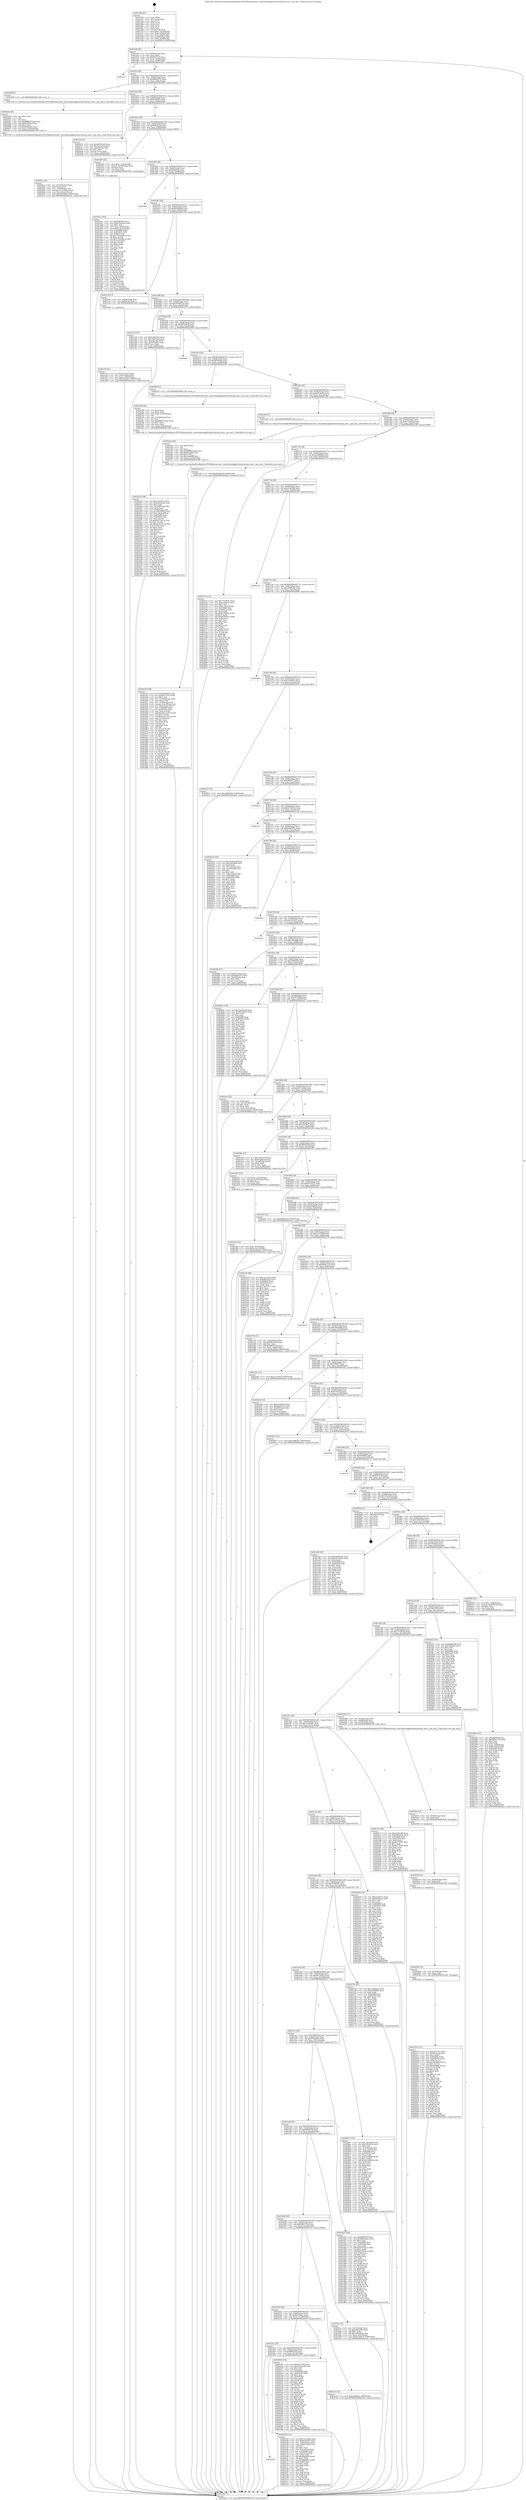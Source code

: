 digraph "0x4015b0" {
  label = "0x4015b0 (/mnt/c/Users/mathe/Desktop/tcc/POCII/binaries/extr_reactosbaseapplicationscalcrpn_ieee.c_rpn_and_i_Final-ollvm.out::main(0))"
  labelloc = "t"
  node[shape=record]

  Entry [label="",width=0.3,height=0.3,shape=circle,fillcolor=black,style=filled]
  "0x4015df" [label="{
     0x4015df [29]\l
     | [instrs]\l
     &nbsp;&nbsp;0x4015df \<+3\>: mov -0x80(%rbp),%eax\l
     &nbsp;&nbsp;0x4015e2 \<+2\>: mov %eax,%ecx\l
     &nbsp;&nbsp;0x4015e4 \<+6\>: sub $0x85537cf7,%ecx\l
     &nbsp;&nbsp;0x4015ea \<+6\>: mov %eax,-0x84(%rbp)\l
     &nbsp;&nbsp;0x4015f0 \<+6\>: mov %ecx,-0x88(%rbp)\l
     &nbsp;&nbsp;0x4015f6 \<+6\>: je 0000000000402ac3 \<main+0x1513\>\l
  }"]
  "0x402ac3" [label="{
     0x402ac3\l
  }", style=dashed]
  "0x4015fc" [label="{
     0x4015fc [28]\l
     | [instrs]\l
     &nbsp;&nbsp;0x4015fc \<+5\>: jmp 0000000000401601 \<main+0x51\>\l
     &nbsp;&nbsp;0x401601 \<+6\>: mov -0x84(%rbp),%eax\l
     &nbsp;&nbsp;0x401607 \<+5\>: sub $0x868eb375,%eax\l
     &nbsp;&nbsp;0x40160c \<+6\>: mov %eax,-0x8c(%rbp)\l
     &nbsp;&nbsp;0x401612 \<+6\>: je 000000000040249f \<main+0xeef\>\l
  }"]
  Exit [label="",width=0.3,height=0.3,shape=circle,fillcolor=black,style=filled,peripheries=2]
  "0x40249f" [label="{
     0x40249f [5]\l
     | [instrs]\l
     &nbsp;&nbsp;0x40249f \<+5\>: call 0000000000401160 \<next_i\>\l
     | [calls]\l
     &nbsp;&nbsp;0x401160 \{1\} (/mnt/c/Users/mathe/Desktop/tcc/POCII/binaries/extr_reactosbaseapplicationscalcrpn_ieee.c_rpn_and_i_Final-ollvm.out::next_i)\l
  }"]
  "0x401618" [label="{
     0x401618 [28]\l
     | [instrs]\l
     &nbsp;&nbsp;0x401618 \<+5\>: jmp 000000000040161d \<main+0x6d\>\l
     &nbsp;&nbsp;0x40161d \<+6\>: mov -0x84(%rbp),%eax\l
     &nbsp;&nbsp;0x401623 \<+5\>: sub $0x8c5f5947,%eax\l
     &nbsp;&nbsp;0x401628 \<+6\>: mov %eax,-0x90(%rbp)\l
     &nbsp;&nbsp;0x40162e \<+6\>: je 00000000004021f2 \<main+0xc42\>\l
  }"]
  "0x4025c0" [label="{
     0x4025c0 [151]\l
     | [instrs]\l
     &nbsp;&nbsp;0x4025c0 \<+5\>: mov $0xbd73730,%eax\l
     &nbsp;&nbsp;0x4025c5 \<+5\>: mov $0x610014d,%ecx\l
     &nbsp;&nbsp;0x4025ca \<+3\>: mov $0x1,%r8b\l
     &nbsp;&nbsp;0x4025cd \<+8\>: mov 0x405068,%r9d\l
     &nbsp;&nbsp;0x4025d5 \<+8\>: mov 0x405054,%r10d\l
     &nbsp;&nbsp;0x4025dd \<+3\>: mov %r9d,%r11d\l
     &nbsp;&nbsp;0x4025e0 \<+7\>: add $0x39fa88b,%r11d\l
     &nbsp;&nbsp;0x4025e7 \<+4\>: sub $0x1,%r11d\l
     &nbsp;&nbsp;0x4025eb \<+7\>: sub $0x39fa88b,%r11d\l
     &nbsp;&nbsp;0x4025f2 \<+4\>: imul %r11d,%r9d\l
     &nbsp;&nbsp;0x4025f6 \<+4\>: and $0x1,%r9d\l
     &nbsp;&nbsp;0x4025fa \<+4\>: cmp $0x0,%r9d\l
     &nbsp;&nbsp;0x4025fe \<+3\>: sete %bl\l
     &nbsp;&nbsp;0x402601 \<+4\>: cmp $0xa,%r10d\l
     &nbsp;&nbsp;0x402605 \<+4\>: setl %r14b\l
     &nbsp;&nbsp;0x402609 \<+3\>: mov %bl,%r15b\l
     &nbsp;&nbsp;0x40260c \<+4\>: xor $0xff,%r15b\l
     &nbsp;&nbsp;0x402610 \<+3\>: mov %r14b,%r12b\l
     &nbsp;&nbsp;0x402613 \<+4\>: xor $0xff,%r12b\l
     &nbsp;&nbsp;0x402617 \<+4\>: xor $0x1,%r8b\l
     &nbsp;&nbsp;0x40261b \<+3\>: mov %r15b,%r13b\l
     &nbsp;&nbsp;0x40261e \<+4\>: and $0xff,%r13b\l
     &nbsp;&nbsp;0x402622 \<+3\>: and %r8b,%bl\l
     &nbsp;&nbsp;0x402625 \<+3\>: mov %r12b,%dl\l
     &nbsp;&nbsp;0x402628 \<+3\>: and $0xff,%dl\l
     &nbsp;&nbsp;0x40262b \<+3\>: and %r8b,%r14b\l
     &nbsp;&nbsp;0x40262e \<+3\>: or %bl,%r13b\l
     &nbsp;&nbsp;0x402631 \<+3\>: or %r14b,%dl\l
     &nbsp;&nbsp;0x402634 \<+3\>: xor %dl,%r13b\l
     &nbsp;&nbsp;0x402637 \<+3\>: or %r12b,%r15b\l
     &nbsp;&nbsp;0x40263a \<+4\>: xor $0xff,%r15b\l
     &nbsp;&nbsp;0x40263e \<+4\>: or $0x1,%r8b\l
     &nbsp;&nbsp;0x402642 \<+3\>: and %r8b,%r15b\l
     &nbsp;&nbsp;0x402645 \<+3\>: or %r15b,%r13b\l
     &nbsp;&nbsp;0x402648 \<+4\>: test $0x1,%r13b\l
     &nbsp;&nbsp;0x40264c \<+3\>: cmovne %ecx,%eax\l
     &nbsp;&nbsp;0x40264f \<+3\>: mov %eax,-0x80(%rbp)\l
     &nbsp;&nbsp;0x402652 \<+5\>: jmp 0000000000402aee \<main+0x153e\>\l
  }"]
  "0x4021f2" [label="{
     0x4021f2 [27]\l
     | [instrs]\l
     &nbsp;&nbsp;0x4021f2 \<+5\>: mov $0xd6935ed4,%eax\l
     &nbsp;&nbsp;0x4021f7 \<+5\>: mov $0x3ae18c5a,%ecx\l
     &nbsp;&nbsp;0x4021fc \<+3\>: mov -0x2e(%rbp),%dl\l
     &nbsp;&nbsp;0x4021ff \<+3\>: test $0x1,%dl\l
     &nbsp;&nbsp;0x402202 \<+3\>: cmovne %ecx,%eax\l
     &nbsp;&nbsp;0x402205 \<+3\>: mov %eax,-0x80(%rbp)\l
     &nbsp;&nbsp;0x402208 \<+5\>: jmp 0000000000402aee \<main+0x153e\>\l
  }"]
  "0x401634" [label="{
     0x401634 [28]\l
     | [instrs]\l
     &nbsp;&nbsp;0x401634 \<+5\>: jmp 0000000000401639 \<main+0x89\>\l
     &nbsp;&nbsp;0x401639 \<+6\>: mov -0x84(%rbp),%eax\l
     &nbsp;&nbsp;0x40163f \<+5\>: sub $0x8d632aa2,%eax\l
     &nbsp;&nbsp;0x401644 \<+6\>: mov %eax,-0x94(%rbp)\l
     &nbsp;&nbsp;0x40164a \<+6\>: je 0000000000401db5 \<main+0x805\>\l
  }"]
  "0x4025b4" [label="{
     0x4025b4 [12]\l
     | [instrs]\l
     &nbsp;&nbsp;0x4025b4 \<+4\>: mov -0x78(%rbp),%rdx\l
     &nbsp;&nbsp;0x4025b8 \<+3\>: mov %rdx,%rdi\l
     &nbsp;&nbsp;0x4025bb \<+5\>: call 0000000000401030 \<free@plt\>\l
     | [calls]\l
     &nbsp;&nbsp;0x401030 \{1\} (unknown)\l
  }"]
  "0x401db5" [label="{
     0x401db5 [23]\l
     | [instrs]\l
     &nbsp;&nbsp;0x401db5 \<+7\>: movl $0x1,-0x50(%rbp)\l
     &nbsp;&nbsp;0x401dbc \<+4\>: movslq -0x50(%rbp),%rax\l
     &nbsp;&nbsp;0x401dc0 \<+4\>: shl $0x2,%rax\l
     &nbsp;&nbsp;0x401dc4 \<+3\>: mov %rax,%rdi\l
     &nbsp;&nbsp;0x401dc7 \<+5\>: call 0000000000401050 \<malloc@plt\>\l
     | [calls]\l
     &nbsp;&nbsp;0x401050 \{1\} (unknown)\l
  }"]
  "0x401650" [label="{
     0x401650 [28]\l
     | [instrs]\l
     &nbsp;&nbsp;0x401650 \<+5\>: jmp 0000000000401655 \<main+0xa5\>\l
     &nbsp;&nbsp;0x401655 \<+6\>: mov -0x84(%rbp),%eax\l
     &nbsp;&nbsp;0x40165b \<+5\>: sub $0x8febf220,%eax\l
     &nbsp;&nbsp;0x401660 \<+6\>: mov %eax,-0x98(%rbp)\l
     &nbsp;&nbsp;0x401666 \<+6\>: je 000000000040296a \<main+0x13ba\>\l
  }"]
  "0x4025a8" [label="{
     0x4025a8 [12]\l
     | [instrs]\l
     &nbsp;&nbsp;0x4025a8 \<+4\>: mov -0x68(%rbp),%rdx\l
     &nbsp;&nbsp;0x4025ac \<+3\>: mov %rdx,%rdi\l
     &nbsp;&nbsp;0x4025af \<+5\>: call 0000000000401030 \<free@plt\>\l
     | [calls]\l
     &nbsp;&nbsp;0x401030 \{1\} (unknown)\l
  }"]
  "0x40296a" [label="{
     0x40296a\l
  }", style=dashed]
  "0x40166c" [label="{
     0x40166c [28]\l
     | [instrs]\l
     &nbsp;&nbsp;0x40166c \<+5\>: jmp 0000000000401671 \<main+0xc1\>\l
     &nbsp;&nbsp;0x401671 \<+6\>: mov -0x84(%rbp),%eax\l
     &nbsp;&nbsp;0x401677 \<+5\>: sub $0x9254d0ae,%eax\l
     &nbsp;&nbsp;0x40167c \<+6\>: mov %eax,-0x9c(%rbp)\l
     &nbsp;&nbsp;0x401682 \<+6\>: je 0000000000401ce8 \<main+0x738\>\l
  }"]
  "0x40259c" [label="{
     0x40259c [12]\l
     | [instrs]\l
     &nbsp;&nbsp;0x40259c \<+4\>: mov -0x58(%rbp),%rdx\l
     &nbsp;&nbsp;0x4025a0 \<+3\>: mov %rdx,%rdi\l
     &nbsp;&nbsp;0x4025a3 \<+5\>: call 0000000000401030 \<free@plt\>\l
     | [calls]\l
     &nbsp;&nbsp;0x401030 \{1\} (unknown)\l
  }"]
  "0x401ce8" [label="{
     0x401ce8 [13]\l
     | [instrs]\l
     &nbsp;&nbsp;0x401ce8 \<+4\>: mov -0x48(%rbp),%rax\l
     &nbsp;&nbsp;0x401cec \<+4\>: mov 0x8(%rax),%rdi\l
     &nbsp;&nbsp;0x401cf0 \<+5\>: call 0000000000401060 \<atoi@plt\>\l
     | [calls]\l
     &nbsp;&nbsp;0x401060 \{1\} (unknown)\l
  }"]
  "0x401688" [label="{
     0x401688 [28]\l
     | [instrs]\l
     &nbsp;&nbsp;0x401688 \<+5\>: jmp 000000000040168d \<main+0xdd\>\l
     &nbsp;&nbsp;0x40168d \<+6\>: mov -0x84(%rbp),%eax\l
     &nbsp;&nbsp;0x401693 \<+5\>: sub $0x95c84a79,%eax\l
     &nbsp;&nbsp;0x401698 \<+6\>: mov %eax,-0xa0(%rbp)\l
     &nbsp;&nbsp;0x40169e \<+6\>: je 0000000000401e7b \<main+0x8cb\>\l
  }"]
  "0x4024cc" [label="{
     0x4024cc [32]\l
     | [instrs]\l
     &nbsp;&nbsp;0x4024cc \<+6\>: mov -0x16c(%rbp),%ecx\l
     &nbsp;&nbsp;0x4024d2 \<+3\>: imul %eax,%ecx\l
     &nbsp;&nbsp;0x4024d5 \<+4\>: mov -0x78(%rbp),%rsi\l
     &nbsp;&nbsp;0x4024d9 \<+4\>: movslq -0x7c(%rbp),%rdi\l
     &nbsp;&nbsp;0x4024dd \<+3\>: mov %ecx,(%rsi,%rdi,4)\l
     &nbsp;&nbsp;0x4024e0 \<+7\>: movl $0xc6f70d08,-0x80(%rbp)\l
     &nbsp;&nbsp;0x4024e7 \<+5\>: jmp 0000000000402aee \<main+0x153e\>\l
  }"]
  "0x401e7b" [label="{
     0x401e7b [27]\l
     | [instrs]\l
     &nbsp;&nbsp;0x401e7b \<+5\>: mov $0x2c9d1523,%eax\l
     &nbsp;&nbsp;0x401e80 \<+5\>: mov $0x146d7ea4,%ecx\l
     &nbsp;&nbsp;0x401e85 \<+3\>: mov -0x5c(%rbp),%edx\l
     &nbsp;&nbsp;0x401e88 \<+3\>: cmp -0x50(%rbp),%edx\l
     &nbsp;&nbsp;0x401e8b \<+3\>: cmovl %ecx,%eax\l
     &nbsp;&nbsp;0x401e8e \<+3\>: mov %eax,-0x80(%rbp)\l
     &nbsp;&nbsp;0x401e91 \<+5\>: jmp 0000000000402aee \<main+0x153e\>\l
  }"]
  "0x4016a4" [label="{
     0x4016a4 [28]\l
     | [instrs]\l
     &nbsp;&nbsp;0x4016a4 \<+5\>: jmp 00000000004016a9 \<main+0xf9\>\l
     &nbsp;&nbsp;0x4016a9 \<+6\>: mov -0x84(%rbp),%eax\l
     &nbsp;&nbsp;0x4016af \<+5\>: sub $0x98f308c8,%eax\l
     &nbsp;&nbsp;0x4016b4 \<+6\>: mov %eax,-0xa4(%rbp)\l
     &nbsp;&nbsp;0x4016ba \<+6\>: je 000000000040266f \<main+0x10bf\>\l
  }"]
  "0x4024a4" [label="{
     0x4024a4 [40]\l
     | [instrs]\l
     &nbsp;&nbsp;0x4024a4 \<+5\>: mov $0x2,%ecx\l
     &nbsp;&nbsp;0x4024a9 \<+1\>: cltd\l
     &nbsp;&nbsp;0x4024aa \<+2\>: idiv %ecx\l
     &nbsp;&nbsp;0x4024ac \<+6\>: imul $0xfffffffe,%edx,%ecx\l
     &nbsp;&nbsp;0x4024b2 \<+6\>: add $0xfd34faa2,%ecx\l
     &nbsp;&nbsp;0x4024b8 \<+3\>: add $0x1,%ecx\l
     &nbsp;&nbsp;0x4024bb \<+6\>: sub $0xfd34faa2,%ecx\l
     &nbsp;&nbsp;0x4024c1 \<+6\>: mov %ecx,-0x16c(%rbp)\l
     &nbsp;&nbsp;0x4024c7 \<+5\>: call 0000000000401160 \<next_i\>\l
     | [calls]\l
     &nbsp;&nbsp;0x401160 \{1\} (/mnt/c/Users/mathe/Desktop/tcc/POCII/binaries/extr_reactosbaseapplicationscalcrpn_ieee.c_rpn_and_i_Final-ollvm.out::next_i)\l
  }"]
  "0x40266f" [label="{
     0x40266f\l
  }", style=dashed]
  "0x4016c0" [label="{
     0x4016c0 [28]\l
     | [instrs]\l
     &nbsp;&nbsp;0x4016c0 \<+5\>: jmp 00000000004016c5 \<main+0x115\>\l
     &nbsp;&nbsp;0x4016c5 \<+6\>: mov -0x84(%rbp),%eax\l
     &nbsp;&nbsp;0x4016cb \<+5\>: sub $0x9f765e8e,%eax\l
     &nbsp;&nbsp;0x4016d0 \<+6\>: mov %eax,-0xa8(%rbp)\l
     &nbsp;&nbsp;0x4016d6 \<+6\>: je 0000000000402293 \<main+0xce3\>\l
  }"]
  "0x4023ae" [label="{
     0x4023ae [23]\l
     | [instrs]\l
     &nbsp;&nbsp;0x4023ae \<+4\>: mov %rax,-0x78(%rbp)\l
     &nbsp;&nbsp;0x4023b2 \<+7\>: movl $0x0,-0x7c(%rbp)\l
     &nbsp;&nbsp;0x4023b9 \<+7\>: movl $0x35a40a87,-0x80(%rbp)\l
     &nbsp;&nbsp;0x4023c0 \<+5\>: jmp 0000000000402aee \<main+0x153e\>\l
  }"]
  "0x402293" [label="{
     0x402293 [5]\l
     | [instrs]\l
     &nbsp;&nbsp;0x402293 \<+5\>: call 0000000000401160 \<next_i\>\l
     | [calls]\l
     &nbsp;&nbsp;0x401160 \{1\} (/mnt/c/Users/mathe/Desktop/tcc/POCII/binaries/extr_reactosbaseapplicationscalcrpn_ieee.c_rpn_and_i_Final-ollvm.out::next_i)\l
  }"]
  "0x4016dc" [label="{
     0x4016dc [28]\l
     | [instrs]\l
     &nbsp;&nbsp;0x4016dc \<+5\>: jmp 00000000004016e1 \<main+0x131\>\l
     &nbsp;&nbsp;0x4016e1 \<+6\>: mov -0x84(%rbp),%eax\l
     &nbsp;&nbsp;0x4016e7 \<+5\>: sub $0xa07cbd1b,%eax\l
     &nbsp;&nbsp;0x4016ec \<+6\>: mov %eax,-0xac(%rbp)\l
     &nbsp;&nbsp;0x4016f2 \<+6\>: je 0000000000401ee9 \<main+0x939\>\l
  }"]
  "0x4022c4" [label="{
     0x4022c4 [168]\l
     | [instrs]\l
     &nbsp;&nbsp;0x4022c4 \<+5\>: mov $0xc1f25d7c,%ecx\l
     &nbsp;&nbsp;0x4022c9 \<+5\>: mov $0xedebeb06,%edx\l
     &nbsp;&nbsp;0x4022ce \<+3\>: mov $0x1,%dil\l
     &nbsp;&nbsp;0x4022d1 \<+6\>: mov -0x168(%rbp),%esi\l
     &nbsp;&nbsp;0x4022d7 \<+3\>: imul %eax,%esi\l
     &nbsp;&nbsp;0x4022da \<+4\>: mov -0x68(%rbp),%r8\l
     &nbsp;&nbsp;0x4022de \<+4\>: movslq -0x6c(%rbp),%r9\l
     &nbsp;&nbsp;0x4022e2 \<+4\>: mov %esi,(%r8,%r9,4)\l
     &nbsp;&nbsp;0x4022e6 \<+7\>: mov 0x405068,%eax\l
     &nbsp;&nbsp;0x4022ed \<+7\>: mov 0x405054,%esi\l
     &nbsp;&nbsp;0x4022f4 \<+3\>: mov %eax,%r10d\l
     &nbsp;&nbsp;0x4022f7 \<+7\>: sub $0xf3e57c8c,%r10d\l
     &nbsp;&nbsp;0x4022fe \<+4\>: sub $0x1,%r10d\l
     &nbsp;&nbsp;0x402302 \<+7\>: add $0xf3e57c8c,%r10d\l
     &nbsp;&nbsp;0x402309 \<+4\>: imul %r10d,%eax\l
     &nbsp;&nbsp;0x40230d \<+3\>: and $0x1,%eax\l
     &nbsp;&nbsp;0x402310 \<+3\>: cmp $0x0,%eax\l
     &nbsp;&nbsp;0x402313 \<+4\>: sete %r11b\l
     &nbsp;&nbsp;0x402317 \<+3\>: cmp $0xa,%esi\l
     &nbsp;&nbsp;0x40231a \<+3\>: setl %bl\l
     &nbsp;&nbsp;0x40231d \<+3\>: mov %r11b,%r14b\l
     &nbsp;&nbsp;0x402320 \<+4\>: xor $0xff,%r14b\l
     &nbsp;&nbsp;0x402324 \<+3\>: mov %bl,%r15b\l
     &nbsp;&nbsp;0x402327 \<+4\>: xor $0xff,%r15b\l
     &nbsp;&nbsp;0x40232b \<+4\>: xor $0x1,%dil\l
     &nbsp;&nbsp;0x40232f \<+3\>: mov %r14b,%r12b\l
     &nbsp;&nbsp;0x402332 \<+4\>: and $0xff,%r12b\l
     &nbsp;&nbsp;0x402336 \<+3\>: and %dil,%r11b\l
     &nbsp;&nbsp;0x402339 \<+3\>: mov %r15b,%r13b\l
     &nbsp;&nbsp;0x40233c \<+4\>: and $0xff,%r13b\l
     &nbsp;&nbsp;0x402340 \<+3\>: and %dil,%bl\l
     &nbsp;&nbsp;0x402343 \<+3\>: or %r11b,%r12b\l
     &nbsp;&nbsp;0x402346 \<+3\>: or %bl,%r13b\l
     &nbsp;&nbsp;0x402349 \<+3\>: xor %r13b,%r12b\l
     &nbsp;&nbsp;0x40234c \<+3\>: or %r15b,%r14b\l
     &nbsp;&nbsp;0x40234f \<+4\>: xor $0xff,%r14b\l
     &nbsp;&nbsp;0x402353 \<+4\>: or $0x1,%dil\l
     &nbsp;&nbsp;0x402357 \<+3\>: and %dil,%r14b\l
     &nbsp;&nbsp;0x40235a \<+3\>: or %r14b,%r12b\l
     &nbsp;&nbsp;0x40235d \<+4\>: test $0x1,%r12b\l
     &nbsp;&nbsp;0x402361 \<+3\>: cmovne %edx,%ecx\l
     &nbsp;&nbsp;0x402364 \<+3\>: mov %ecx,-0x80(%rbp)\l
     &nbsp;&nbsp;0x402367 \<+5\>: jmp 0000000000402aee \<main+0x153e\>\l
  }"]
  "0x401ee9" [label="{
     0x401ee9 [5]\l
     | [instrs]\l
     &nbsp;&nbsp;0x401ee9 \<+5\>: call 0000000000401160 \<next_i\>\l
     | [calls]\l
     &nbsp;&nbsp;0x401160 \{1\} (/mnt/c/Users/mathe/Desktop/tcc/POCII/binaries/extr_reactosbaseapplicationscalcrpn_ieee.c_rpn_and_i_Final-ollvm.out::next_i)\l
  }"]
  "0x4016f8" [label="{
     0x4016f8 [28]\l
     | [instrs]\l
     &nbsp;&nbsp;0x4016f8 \<+5\>: jmp 00000000004016fd \<main+0x14d\>\l
     &nbsp;&nbsp;0x4016fd \<+6\>: mov -0x84(%rbp),%eax\l
     &nbsp;&nbsp;0x401703 \<+5\>: sub $0xa15ea0e0,%eax\l
     &nbsp;&nbsp;0x401708 \<+6\>: mov %eax,-0xb0(%rbp)\l
     &nbsp;&nbsp;0x40170e \<+6\>: je 0000000000401e6f \<main+0x8bf\>\l
  }"]
  "0x402298" [label="{
     0x402298 [44]\l
     | [instrs]\l
     &nbsp;&nbsp;0x402298 \<+2\>: xor %ecx,%ecx\l
     &nbsp;&nbsp;0x40229a \<+5\>: mov $0x2,%edx\l
     &nbsp;&nbsp;0x40229f \<+6\>: mov %edx,-0x164(%rbp)\l
     &nbsp;&nbsp;0x4022a5 \<+1\>: cltd\l
     &nbsp;&nbsp;0x4022a6 \<+6\>: mov -0x164(%rbp),%esi\l
     &nbsp;&nbsp;0x4022ac \<+2\>: idiv %esi\l
     &nbsp;&nbsp;0x4022ae \<+6\>: imul $0xfffffffe,%edx,%edx\l
     &nbsp;&nbsp;0x4022b4 \<+3\>: sub $0x1,%ecx\l
     &nbsp;&nbsp;0x4022b7 \<+2\>: sub %ecx,%edx\l
     &nbsp;&nbsp;0x4022b9 \<+6\>: mov %edx,-0x168(%rbp)\l
     &nbsp;&nbsp;0x4022bf \<+5\>: call 0000000000401160 \<next_i\>\l
     | [calls]\l
     &nbsp;&nbsp;0x401160 \{1\} (/mnt/c/Users/mathe/Desktop/tcc/POCII/binaries/extr_reactosbaseapplicationscalcrpn_ieee.c_rpn_and_i_Final-ollvm.out::next_i)\l
  }"]
  "0x401e6f" [label="{
     0x401e6f [12]\l
     | [instrs]\l
     &nbsp;&nbsp;0x401e6f \<+7\>: movl $0x95c84a79,-0x80(%rbp)\l
     &nbsp;&nbsp;0x401e76 \<+5\>: jmp 0000000000402aee \<main+0x153e\>\l
  }"]
  "0x401714" [label="{
     0x401714 [28]\l
     | [instrs]\l
     &nbsp;&nbsp;0x401714 \<+5\>: jmp 0000000000401719 \<main+0x169\>\l
     &nbsp;&nbsp;0x401719 \<+6\>: mov -0x84(%rbp),%eax\l
     &nbsp;&nbsp;0x40171f \<+5\>: sub $0xa23884b6,%eax\l
     &nbsp;&nbsp;0x401724 \<+6\>: mov %eax,-0xb4(%rbp)\l
     &nbsp;&nbsp;0x40172a \<+6\>: je 000000000040277e \<main+0x11ce\>\l
  }"]
  "0x401b58" [label="{
     0x401b58\l
  }", style=dashed]
  "0x40277e" [label="{
     0x40277e [151]\l
     | [instrs]\l
     &nbsp;&nbsp;0x40277e \<+5\>: mov $0x7c624b41,%eax\l
     &nbsp;&nbsp;0x402783 \<+5\>: mov $0xaca59ece,%ecx\l
     &nbsp;&nbsp;0x402788 \<+2\>: mov $0x1,%dl\l
     &nbsp;&nbsp;0x40278a \<+7\>: movl $0x0,-0x3c(%rbp)\l
     &nbsp;&nbsp;0x402791 \<+7\>: mov 0x405068,%esi\l
     &nbsp;&nbsp;0x402798 \<+7\>: mov 0x405054,%edi\l
     &nbsp;&nbsp;0x40279f \<+3\>: mov %esi,%r8d\l
     &nbsp;&nbsp;0x4027a2 \<+7\>: sub $0xbb78493e,%r8d\l
     &nbsp;&nbsp;0x4027a9 \<+4\>: sub $0x1,%r8d\l
     &nbsp;&nbsp;0x4027ad \<+7\>: add $0xbb78493e,%r8d\l
     &nbsp;&nbsp;0x4027b4 \<+4\>: imul %r8d,%esi\l
     &nbsp;&nbsp;0x4027b8 \<+3\>: and $0x1,%esi\l
     &nbsp;&nbsp;0x4027bb \<+3\>: cmp $0x0,%esi\l
     &nbsp;&nbsp;0x4027be \<+4\>: sete %r9b\l
     &nbsp;&nbsp;0x4027c2 \<+3\>: cmp $0xa,%edi\l
     &nbsp;&nbsp;0x4027c5 \<+4\>: setl %r10b\l
     &nbsp;&nbsp;0x4027c9 \<+3\>: mov %r9b,%r11b\l
     &nbsp;&nbsp;0x4027cc \<+4\>: xor $0xff,%r11b\l
     &nbsp;&nbsp;0x4027d0 \<+3\>: mov %r10b,%bl\l
     &nbsp;&nbsp;0x4027d3 \<+3\>: xor $0xff,%bl\l
     &nbsp;&nbsp;0x4027d6 \<+3\>: xor $0x1,%dl\l
     &nbsp;&nbsp;0x4027d9 \<+3\>: mov %r11b,%r14b\l
     &nbsp;&nbsp;0x4027dc \<+4\>: and $0xff,%r14b\l
     &nbsp;&nbsp;0x4027e0 \<+3\>: and %dl,%r9b\l
     &nbsp;&nbsp;0x4027e3 \<+3\>: mov %bl,%r15b\l
     &nbsp;&nbsp;0x4027e6 \<+4\>: and $0xff,%r15b\l
     &nbsp;&nbsp;0x4027ea \<+3\>: and %dl,%r10b\l
     &nbsp;&nbsp;0x4027ed \<+3\>: or %r9b,%r14b\l
     &nbsp;&nbsp;0x4027f0 \<+3\>: or %r10b,%r15b\l
     &nbsp;&nbsp;0x4027f3 \<+3\>: xor %r15b,%r14b\l
     &nbsp;&nbsp;0x4027f6 \<+3\>: or %bl,%r11b\l
     &nbsp;&nbsp;0x4027f9 \<+4\>: xor $0xff,%r11b\l
     &nbsp;&nbsp;0x4027fd \<+3\>: or $0x1,%dl\l
     &nbsp;&nbsp;0x402800 \<+3\>: and %dl,%r11b\l
     &nbsp;&nbsp;0x402803 \<+3\>: or %r11b,%r14b\l
     &nbsp;&nbsp;0x402806 \<+4\>: test $0x1,%r14b\l
     &nbsp;&nbsp;0x40280a \<+3\>: cmovne %ecx,%eax\l
     &nbsp;&nbsp;0x40280d \<+3\>: mov %eax,-0x80(%rbp)\l
     &nbsp;&nbsp;0x402810 \<+5\>: jmp 0000000000402aee \<main+0x153e\>\l
  }"]
  "0x401730" [label="{
     0x401730 [28]\l
     | [instrs]\l
     &nbsp;&nbsp;0x401730 \<+5\>: jmp 0000000000401735 \<main+0x185\>\l
     &nbsp;&nbsp;0x401735 \<+6\>: mov -0x84(%rbp),%eax\l
     &nbsp;&nbsp;0x40173b \<+5\>: sub $0xa53fe3d0,%eax\l
     &nbsp;&nbsp;0x401740 \<+6\>: mov %eax,-0xb8(%rbp)\l
     &nbsp;&nbsp;0x401746 \<+6\>: je 0000000000402a76 \<main+0x14c6\>\l
  }"]
  "0x402183" [label="{
     0x402183 [111]\l
     | [instrs]\l
     &nbsp;&nbsp;0x402183 \<+5\>: mov $0x7215eaa0,%eax\l
     &nbsp;&nbsp;0x402188 \<+5\>: mov $0x8c5f5947,%ecx\l
     &nbsp;&nbsp;0x40218d \<+3\>: mov -0x6c(%rbp),%edx\l
     &nbsp;&nbsp;0x402190 \<+3\>: cmp -0x60(%rbp),%edx\l
     &nbsp;&nbsp;0x402193 \<+4\>: setl %sil\l
     &nbsp;&nbsp;0x402197 \<+4\>: and $0x1,%sil\l
     &nbsp;&nbsp;0x40219b \<+4\>: mov %sil,-0x2e(%rbp)\l
     &nbsp;&nbsp;0x40219f \<+7\>: mov 0x405068,%edx\l
     &nbsp;&nbsp;0x4021a6 \<+7\>: mov 0x405054,%edi\l
     &nbsp;&nbsp;0x4021ad \<+3\>: mov %edx,%r8d\l
     &nbsp;&nbsp;0x4021b0 \<+7\>: add $0x8fdfa095,%r8d\l
     &nbsp;&nbsp;0x4021b7 \<+4\>: sub $0x1,%r8d\l
     &nbsp;&nbsp;0x4021bb \<+7\>: sub $0x8fdfa095,%r8d\l
     &nbsp;&nbsp;0x4021c2 \<+4\>: imul %r8d,%edx\l
     &nbsp;&nbsp;0x4021c6 \<+3\>: and $0x1,%edx\l
     &nbsp;&nbsp;0x4021c9 \<+3\>: cmp $0x0,%edx\l
     &nbsp;&nbsp;0x4021cc \<+4\>: sete %sil\l
     &nbsp;&nbsp;0x4021d0 \<+3\>: cmp $0xa,%edi\l
     &nbsp;&nbsp;0x4021d3 \<+4\>: setl %r9b\l
     &nbsp;&nbsp;0x4021d7 \<+3\>: mov %sil,%r10b\l
     &nbsp;&nbsp;0x4021da \<+3\>: and %r9b,%r10b\l
     &nbsp;&nbsp;0x4021dd \<+3\>: xor %r9b,%sil\l
     &nbsp;&nbsp;0x4021e0 \<+3\>: or %sil,%r10b\l
     &nbsp;&nbsp;0x4021e3 \<+4\>: test $0x1,%r10b\l
     &nbsp;&nbsp;0x4021e7 \<+3\>: cmovne %ecx,%eax\l
     &nbsp;&nbsp;0x4021ea \<+3\>: mov %eax,-0x80(%rbp)\l
     &nbsp;&nbsp;0x4021ed \<+5\>: jmp 0000000000402aee \<main+0x153e\>\l
  }"]
  "0x402a76" [label="{
     0x402a76\l
  }", style=dashed]
  "0x40174c" [label="{
     0x40174c [28]\l
     | [instrs]\l
     &nbsp;&nbsp;0x40174c \<+5\>: jmp 0000000000401751 \<main+0x1a1\>\l
     &nbsp;&nbsp;0x401751 \<+6\>: mov -0x84(%rbp),%eax\l
     &nbsp;&nbsp;0x401757 \<+5\>: sub $0xa9050e62,%eax\l
     &nbsp;&nbsp;0x40175c \<+6\>: mov %eax,-0xbc(%rbp)\l
     &nbsp;&nbsp;0x401762 \<+6\>: je 0000000000402998 \<main+0x13e8\>\l
  }"]
  "0x401b3c" [label="{
     0x401b3c [28]\l
     | [instrs]\l
     &nbsp;&nbsp;0x401b3c \<+5\>: jmp 0000000000401b41 \<main+0x591\>\l
     &nbsp;&nbsp;0x401b41 \<+6\>: mov -0x84(%rbp),%eax\l
     &nbsp;&nbsp;0x401b47 \<+5\>: sub $0x6ffe61b2,%eax\l
     &nbsp;&nbsp;0x401b4c \<+6\>: mov %eax,-0x14c(%rbp)\l
     &nbsp;&nbsp;0x401b52 \<+6\>: je 0000000000402183 \<main+0xbd3\>\l
  }"]
  "0x402998" [label="{
     0x402998\l
  }", style=dashed]
  "0x401768" [label="{
     0x401768 [28]\l
     | [instrs]\l
     &nbsp;&nbsp;0x401768 \<+5\>: jmp 000000000040176d \<main+0x1bd\>\l
     &nbsp;&nbsp;0x40176d \<+6\>: mov -0x84(%rbp),%eax\l
     &nbsp;&nbsp;0x401773 \<+5\>: sub $0xaca59ece,%eax\l
     &nbsp;&nbsp;0x401778 \<+6\>: mov %eax,-0xc0(%rbp)\l
     &nbsp;&nbsp;0x40177e \<+6\>: je 0000000000402815 \<main+0x1265\>\l
  }"]
  "0x402505" [label="{
     0x402505 [134]\l
     | [instrs]\l
     &nbsp;&nbsp;0x402505 \<+5\>: mov $0xbd73730,%eax\l
     &nbsp;&nbsp;0x40250a \<+5\>: mov $0x3318dcdd,%ecx\l
     &nbsp;&nbsp;0x40250f \<+2\>: mov $0x1,%dl\l
     &nbsp;&nbsp;0x402511 \<+2\>: xor %esi,%esi\l
     &nbsp;&nbsp;0x402513 \<+7\>: mov 0x405068,%edi\l
     &nbsp;&nbsp;0x40251a \<+8\>: mov 0x405054,%r8d\l
     &nbsp;&nbsp;0x402522 \<+3\>: sub $0x1,%esi\l
     &nbsp;&nbsp;0x402525 \<+3\>: mov %edi,%r9d\l
     &nbsp;&nbsp;0x402528 \<+3\>: add %esi,%r9d\l
     &nbsp;&nbsp;0x40252b \<+4\>: imul %r9d,%edi\l
     &nbsp;&nbsp;0x40252f \<+3\>: and $0x1,%edi\l
     &nbsp;&nbsp;0x402532 \<+3\>: cmp $0x0,%edi\l
     &nbsp;&nbsp;0x402535 \<+4\>: sete %r10b\l
     &nbsp;&nbsp;0x402539 \<+4\>: cmp $0xa,%r8d\l
     &nbsp;&nbsp;0x40253d \<+4\>: setl %r11b\l
     &nbsp;&nbsp;0x402541 \<+3\>: mov %r10b,%bl\l
     &nbsp;&nbsp;0x402544 \<+3\>: xor $0xff,%bl\l
     &nbsp;&nbsp;0x402547 \<+3\>: mov %r11b,%r14b\l
     &nbsp;&nbsp;0x40254a \<+4\>: xor $0xff,%r14b\l
     &nbsp;&nbsp;0x40254e \<+3\>: xor $0x1,%dl\l
     &nbsp;&nbsp;0x402551 \<+3\>: mov %bl,%r15b\l
     &nbsp;&nbsp;0x402554 \<+4\>: and $0xff,%r15b\l
     &nbsp;&nbsp;0x402558 \<+3\>: and %dl,%r10b\l
     &nbsp;&nbsp;0x40255b \<+3\>: mov %r14b,%r12b\l
     &nbsp;&nbsp;0x40255e \<+4\>: and $0xff,%r12b\l
     &nbsp;&nbsp;0x402562 \<+3\>: and %dl,%r11b\l
     &nbsp;&nbsp;0x402565 \<+3\>: or %r10b,%r15b\l
     &nbsp;&nbsp;0x402568 \<+3\>: or %r11b,%r12b\l
     &nbsp;&nbsp;0x40256b \<+3\>: xor %r12b,%r15b\l
     &nbsp;&nbsp;0x40256e \<+3\>: or %r14b,%bl\l
     &nbsp;&nbsp;0x402571 \<+3\>: xor $0xff,%bl\l
     &nbsp;&nbsp;0x402574 \<+3\>: or $0x1,%dl\l
     &nbsp;&nbsp;0x402577 \<+2\>: and %dl,%bl\l
     &nbsp;&nbsp;0x402579 \<+3\>: or %bl,%r15b\l
     &nbsp;&nbsp;0x40257c \<+4\>: test $0x1,%r15b\l
     &nbsp;&nbsp;0x402580 \<+3\>: cmovne %ecx,%eax\l
     &nbsp;&nbsp;0x402583 \<+3\>: mov %eax,-0x80(%rbp)\l
     &nbsp;&nbsp;0x402586 \<+5\>: jmp 0000000000402aee \<main+0x153e\>\l
  }"]
  "0x402815" [label="{
     0x402815 [12]\l
     | [instrs]\l
     &nbsp;&nbsp;0x402815 \<+7\>: movl $0xc600632b,-0x80(%rbp)\l
     &nbsp;&nbsp;0x40281c \<+5\>: jmp 0000000000402aee \<main+0x153e\>\l
  }"]
  "0x401784" [label="{
     0x401784 [28]\l
     | [instrs]\l
     &nbsp;&nbsp;0x401784 \<+5\>: jmp 0000000000401789 \<main+0x1d9\>\l
     &nbsp;&nbsp;0x401789 \<+6\>: mov -0x84(%rbp),%eax\l
     &nbsp;&nbsp;0x40178f \<+5\>: sub $0xaf8f0d77,%eax\l
     &nbsp;&nbsp;0x401794 \<+6\>: mov %eax,-0xc4(%rbp)\l
     &nbsp;&nbsp;0x40179a \<+6\>: je 00000000004026c2 \<main+0x1112\>\l
  }"]
  "0x401b20" [label="{
     0x401b20 [28]\l
     | [instrs]\l
     &nbsp;&nbsp;0x401b20 \<+5\>: jmp 0000000000401b25 \<main+0x575\>\l
     &nbsp;&nbsp;0x401b25 \<+6\>: mov -0x84(%rbp),%eax\l
     &nbsp;&nbsp;0x401b2b \<+5\>: sub $0x6e1f36ac,%eax\l
     &nbsp;&nbsp;0x401b30 \<+6\>: mov %eax,-0x148(%rbp)\l
     &nbsp;&nbsp;0x401b36 \<+6\>: je 0000000000402505 \<main+0xf55\>\l
  }"]
  "0x4026c2" [label="{
     0x4026c2\l
  }", style=dashed]
  "0x4017a0" [label="{
     0x4017a0 [28]\l
     | [instrs]\l
     &nbsp;&nbsp;0x4017a0 \<+5\>: jmp 00000000004017a5 \<main+0x1f5\>\l
     &nbsp;&nbsp;0x4017a5 \<+6\>: mov -0x84(%rbp),%eax\l
     &nbsp;&nbsp;0x4017ab \<+5\>: sub $0xb473b1c8,%eax\l
     &nbsp;&nbsp;0x4017b0 \<+6\>: mov %eax,-0xc8(%rbp)\l
     &nbsp;&nbsp;0x4017b6 \<+6\>: je 0000000000401cdc \<main+0x72c\>\l
  }"]
  "0x40211f" [label="{
     0x40211f [12]\l
     | [instrs]\l
     &nbsp;&nbsp;0x40211f \<+7\>: movl $0xde2dbf3e,-0x80(%rbp)\l
     &nbsp;&nbsp;0x402126 \<+5\>: jmp 0000000000402aee \<main+0x153e\>\l
  }"]
  "0x401cdc" [label="{
     0x401cdc\l
  }", style=dashed]
  "0x4017bc" [label="{
     0x4017bc [28]\l
     | [instrs]\l
     &nbsp;&nbsp;0x4017bc \<+5\>: jmp 00000000004017c1 \<main+0x211\>\l
     &nbsp;&nbsp;0x4017c1 \<+6\>: mov -0x84(%rbp),%eax\l
     &nbsp;&nbsp;0x4017c7 \<+5\>: sub $0xb58d343a,%eax\l
     &nbsp;&nbsp;0x4017cc \<+6\>: mov %eax,-0xcc(%rbp)\l
     &nbsp;&nbsp;0x4017d2 \<+6\>: je 000000000040241d \<main+0xe6d\>\l
  }"]
  "0x402086" [label="{
     0x402086 [153]\l
     | [instrs]\l
     &nbsp;&nbsp;0x402086 \<+5\>: mov $0xb6d46adf,%ecx\l
     &nbsp;&nbsp;0x40208b \<+5\>: mov $0x6d6b1744,%edx\l
     &nbsp;&nbsp;0x402090 \<+3\>: mov $0x1,%sil\l
     &nbsp;&nbsp;0x402093 \<+3\>: xor %r8d,%r8d\l
     &nbsp;&nbsp;0x402096 \<+4\>: mov %rax,-0x68(%rbp)\l
     &nbsp;&nbsp;0x40209a \<+7\>: movl $0x0,-0x6c(%rbp)\l
     &nbsp;&nbsp;0x4020a1 \<+8\>: mov 0x405068,%r9d\l
     &nbsp;&nbsp;0x4020a9 \<+8\>: mov 0x405054,%r10d\l
     &nbsp;&nbsp;0x4020b1 \<+4\>: sub $0x1,%r8d\l
     &nbsp;&nbsp;0x4020b5 \<+3\>: mov %r9d,%r11d\l
     &nbsp;&nbsp;0x4020b8 \<+3\>: add %r8d,%r11d\l
     &nbsp;&nbsp;0x4020bb \<+4\>: imul %r11d,%r9d\l
     &nbsp;&nbsp;0x4020bf \<+4\>: and $0x1,%r9d\l
     &nbsp;&nbsp;0x4020c3 \<+4\>: cmp $0x0,%r9d\l
     &nbsp;&nbsp;0x4020c7 \<+3\>: sete %bl\l
     &nbsp;&nbsp;0x4020ca \<+4\>: cmp $0xa,%r10d\l
     &nbsp;&nbsp;0x4020ce \<+4\>: setl %r14b\l
     &nbsp;&nbsp;0x4020d2 \<+3\>: mov %bl,%r15b\l
     &nbsp;&nbsp;0x4020d5 \<+4\>: xor $0xff,%r15b\l
     &nbsp;&nbsp;0x4020d9 \<+3\>: mov %r14b,%r12b\l
     &nbsp;&nbsp;0x4020dc \<+4\>: xor $0xff,%r12b\l
     &nbsp;&nbsp;0x4020e0 \<+4\>: xor $0x1,%sil\l
     &nbsp;&nbsp;0x4020e4 \<+3\>: mov %r15b,%r13b\l
     &nbsp;&nbsp;0x4020e7 \<+4\>: and $0xff,%r13b\l
     &nbsp;&nbsp;0x4020eb \<+3\>: and %sil,%bl\l
     &nbsp;&nbsp;0x4020ee \<+3\>: mov %r12b,%al\l
     &nbsp;&nbsp;0x4020f1 \<+2\>: and $0xff,%al\l
     &nbsp;&nbsp;0x4020f3 \<+3\>: and %sil,%r14b\l
     &nbsp;&nbsp;0x4020f6 \<+3\>: or %bl,%r13b\l
     &nbsp;&nbsp;0x4020f9 \<+3\>: or %r14b,%al\l
     &nbsp;&nbsp;0x4020fc \<+3\>: xor %al,%r13b\l
     &nbsp;&nbsp;0x4020ff \<+3\>: or %r12b,%r15b\l
     &nbsp;&nbsp;0x402102 \<+4\>: xor $0xff,%r15b\l
     &nbsp;&nbsp;0x402106 \<+4\>: or $0x1,%sil\l
     &nbsp;&nbsp;0x40210a \<+3\>: and %sil,%r15b\l
     &nbsp;&nbsp;0x40210d \<+3\>: or %r15b,%r13b\l
     &nbsp;&nbsp;0x402110 \<+4\>: test $0x1,%r13b\l
     &nbsp;&nbsp;0x402114 \<+3\>: cmovne %edx,%ecx\l
     &nbsp;&nbsp;0x402117 \<+3\>: mov %ecx,-0x80(%rbp)\l
     &nbsp;&nbsp;0x40211a \<+5\>: jmp 0000000000402aee \<main+0x153e\>\l
  }"]
  "0x40241d" [label="{
     0x40241d [103]\l
     | [instrs]\l
     &nbsp;&nbsp;0x40241d \<+5\>: mov $0xa53fe3d0,%eax\l
     &nbsp;&nbsp;0x402422 \<+5\>: mov $0xc2922bf9,%ecx\l
     &nbsp;&nbsp;0x402427 \<+2\>: xor %edx,%edx\l
     &nbsp;&nbsp;0x402429 \<+3\>: mov -0x7c(%rbp),%esi\l
     &nbsp;&nbsp;0x40242c \<+3\>: cmp -0x70(%rbp),%esi\l
     &nbsp;&nbsp;0x40242f \<+4\>: setl %dil\l
     &nbsp;&nbsp;0x402433 \<+4\>: and $0x1,%dil\l
     &nbsp;&nbsp;0x402437 \<+4\>: mov %dil,-0x2d(%rbp)\l
     &nbsp;&nbsp;0x40243b \<+7\>: mov 0x405068,%esi\l
     &nbsp;&nbsp;0x402442 \<+8\>: mov 0x405054,%r8d\l
     &nbsp;&nbsp;0x40244a \<+3\>: sub $0x1,%edx\l
     &nbsp;&nbsp;0x40244d \<+3\>: mov %esi,%r9d\l
     &nbsp;&nbsp;0x402450 \<+3\>: add %edx,%r9d\l
     &nbsp;&nbsp;0x402453 \<+4\>: imul %r9d,%esi\l
     &nbsp;&nbsp;0x402457 \<+3\>: and $0x1,%esi\l
     &nbsp;&nbsp;0x40245a \<+3\>: cmp $0x0,%esi\l
     &nbsp;&nbsp;0x40245d \<+4\>: sete %dil\l
     &nbsp;&nbsp;0x402461 \<+4\>: cmp $0xa,%r8d\l
     &nbsp;&nbsp;0x402465 \<+4\>: setl %r10b\l
     &nbsp;&nbsp;0x402469 \<+3\>: mov %dil,%r11b\l
     &nbsp;&nbsp;0x40246c \<+3\>: and %r10b,%r11b\l
     &nbsp;&nbsp;0x40246f \<+3\>: xor %r10b,%dil\l
     &nbsp;&nbsp;0x402472 \<+3\>: or %dil,%r11b\l
     &nbsp;&nbsp;0x402475 \<+4\>: test $0x1,%r11b\l
     &nbsp;&nbsp;0x402479 \<+3\>: cmovne %ecx,%eax\l
     &nbsp;&nbsp;0x40247c \<+3\>: mov %eax,-0x80(%rbp)\l
     &nbsp;&nbsp;0x40247f \<+5\>: jmp 0000000000402aee \<main+0x153e\>\l
  }"]
  "0x4017d8" [label="{
     0x4017d8 [28]\l
     | [instrs]\l
     &nbsp;&nbsp;0x4017d8 \<+5\>: jmp 00000000004017dd \<main+0x22d\>\l
     &nbsp;&nbsp;0x4017dd \<+6\>: mov -0x84(%rbp),%eax\l
     &nbsp;&nbsp;0x4017e3 \<+5\>: sub $0xb6d46adf,%eax\l
     &nbsp;&nbsp;0x4017e8 \<+6\>: mov %eax,-0xd0(%rbp)\l
     &nbsp;&nbsp;0x4017ee \<+6\>: je 00000000004029ea \<main+0x143a\>\l
  }"]
  "0x401b04" [label="{
     0x401b04 [28]\l
     | [instrs]\l
     &nbsp;&nbsp;0x401b04 \<+5\>: jmp 0000000000401b09 \<main+0x559\>\l
     &nbsp;&nbsp;0x401b09 \<+6\>: mov -0x84(%rbp),%eax\l
     &nbsp;&nbsp;0x401b0f \<+5\>: sub $0x6d6b1744,%eax\l
     &nbsp;&nbsp;0x401b14 \<+6\>: mov %eax,-0x144(%rbp)\l
     &nbsp;&nbsp;0x401b1a \<+6\>: je 000000000040211f \<main+0xb6f\>\l
  }"]
  "0x4029ea" [label="{
     0x4029ea\l
  }", style=dashed]
  "0x4017f4" [label="{
     0x4017f4 [28]\l
     | [instrs]\l
     &nbsp;&nbsp;0x4017f4 \<+5\>: jmp 00000000004017f9 \<main+0x249\>\l
     &nbsp;&nbsp;0x4017f9 \<+6\>: mov -0x84(%rbp),%eax\l
     &nbsp;&nbsp;0x4017ff \<+5\>: sub $0xc1f25d7c,%eax\l
     &nbsp;&nbsp;0x401804 \<+6\>: mov %eax,-0xd4(%rbp)\l
     &nbsp;&nbsp;0x40180a \<+6\>: je 0000000000402a24 \<main+0x1474\>\l
  }"]
  "0x401fca" [label="{
     0x401fca [31]\l
     | [instrs]\l
     &nbsp;&nbsp;0x401fca \<+3\>: mov -0x5c(%rbp),%eax\l
     &nbsp;&nbsp;0x401fcd \<+5\>: sub $0xa39cab4d,%eax\l
     &nbsp;&nbsp;0x401fd2 \<+3\>: add $0x1,%eax\l
     &nbsp;&nbsp;0x401fd5 \<+5\>: add $0xa39cab4d,%eax\l
     &nbsp;&nbsp;0x401fda \<+3\>: mov %eax,-0x5c(%rbp)\l
     &nbsp;&nbsp;0x401fdd \<+7\>: movl $0x95c84a79,-0x80(%rbp)\l
     &nbsp;&nbsp;0x401fe4 \<+5\>: jmp 0000000000402aee \<main+0x153e\>\l
  }"]
  "0x402a24" [label="{
     0x402a24\l
  }", style=dashed]
  "0x401810" [label="{
     0x401810 [28]\l
     | [instrs]\l
     &nbsp;&nbsp;0x401810 \<+5\>: jmp 0000000000401815 \<main+0x265\>\l
     &nbsp;&nbsp;0x401815 \<+6\>: mov -0x84(%rbp),%eax\l
     &nbsp;&nbsp;0x40181b \<+5\>: sub $0xc2922bf9,%eax\l
     &nbsp;&nbsp;0x401820 \<+6\>: mov %eax,-0xd8(%rbp)\l
     &nbsp;&nbsp;0x401826 \<+6\>: je 0000000000402484 \<main+0xed4\>\l
  }"]
  "0x401f16" [label="{
     0x401f16 [168]\l
     | [instrs]\l
     &nbsp;&nbsp;0x401f16 \<+5\>: mov $0xa9050e62,%ecx\l
     &nbsp;&nbsp;0x401f1b \<+5\>: mov $0xd91331fc,%edx\l
     &nbsp;&nbsp;0x401f20 \<+3\>: mov $0x1,%sil\l
     &nbsp;&nbsp;0x401f23 \<+6\>: mov -0x160(%rbp),%edi\l
     &nbsp;&nbsp;0x401f29 \<+3\>: imul %eax,%edi\l
     &nbsp;&nbsp;0x401f2c \<+4\>: mov -0x58(%rbp),%r8\l
     &nbsp;&nbsp;0x401f30 \<+4\>: movslq -0x5c(%rbp),%r9\l
     &nbsp;&nbsp;0x401f34 \<+4\>: mov %edi,(%r8,%r9,4)\l
     &nbsp;&nbsp;0x401f38 \<+7\>: mov 0x405068,%eax\l
     &nbsp;&nbsp;0x401f3f \<+7\>: mov 0x405054,%edi\l
     &nbsp;&nbsp;0x401f46 \<+3\>: mov %eax,%r10d\l
     &nbsp;&nbsp;0x401f49 \<+7\>: add $0xa5a1a276,%r10d\l
     &nbsp;&nbsp;0x401f50 \<+4\>: sub $0x1,%r10d\l
     &nbsp;&nbsp;0x401f54 \<+7\>: sub $0xa5a1a276,%r10d\l
     &nbsp;&nbsp;0x401f5b \<+4\>: imul %r10d,%eax\l
     &nbsp;&nbsp;0x401f5f \<+3\>: and $0x1,%eax\l
     &nbsp;&nbsp;0x401f62 \<+3\>: cmp $0x0,%eax\l
     &nbsp;&nbsp;0x401f65 \<+4\>: sete %r11b\l
     &nbsp;&nbsp;0x401f69 \<+3\>: cmp $0xa,%edi\l
     &nbsp;&nbsp;0x401f6c \<+3\>: setl %bl\l
     &nbsp;&nbsp;0x401f6f \<+3\>: mov %r11b,%r14b\l
     &nbsp;&nbsp;0x401f72 \<+4\>: xor $0xff,%r14b\l
     &nbsp;&nbsp;0x401f76 \<+3\>: mov %bl,%r15b\l
     &nbsp;&nbsp;0x401f79 \<+4\>: xor $0xff,%r15b\l
     &nbsp;&nbsp;0x401f7d \<+4\>: xor $0x1,%sil\l
     &nbsp;&nbsp;0x401f81 \<+3\>: mov %r14b,%r12b\l
     &nbsp;&nbsp;0x401f84 \<+4\>: and $0xff,%r12b\l
     &nbsp;&nbsp;0x401f88 \<+3\>: and %sil,%r11b\l
     &nbsp;&nbsp;0x401f8b \<+3\>: mov %r15b,%r13b\l
     &nbsp;&nbsp;0x401f8e \<+4\>: and $0xff,%r13b\l
     &nbsp;&nbsp;0x401f92 \<+3\>: and %sil,%bl\l
     &nbsp;&nbsp;0x401f95 \<+3\>: or %r11b,%r12b\l
     &nbsp;&nbsp;0x401f98 \<+3\>: or %bl,%r13b\l
     &nbsp;&nbsp;0x401f9b \<+3\>: xor %r13b,%r12b\l
     &nbsp;&nbsp;0x401f9e \<+3\>: or %r15b,%r14b\l
     &nbsp;&nbsp;0x401fa1 \<+4\>: xor $0xff,%r14b\l
     &nbsp;&nbsp;0x401fa5 \<+4\>: or $0x1,%sil\l
     &nbsp;&nbsp;0x401fa9 \<+3\>: and %sil,%r14b\l
     &nbsp;&nbsp;0x401fac \<+3\>: or %r14b,%r12b\l
     &nbsp;&nbsp;0x401faf \<+4\>: test $0x1,%r12b\l
     &nbsp;&nbsp;0x401fb3 \<+3\>: cmovne %edx,%ecx\l
     &nbsp;&nbsp;0x401fb6 \<+3\>: mov %ecx,-0x80(%rbp)\l
     &nbsp;&nbsp;0x401fb9 \<+5\>: jmp 0000000000402aee \<main+0x153e\>\l
  }"]
  "0x402484" [label="{
     0x402484 [27]\l
     | [instrs]\l
     &nbsp;&nbsp;0x402484 \<+5\>: mov $0x6e1f36ac,%eax\l
     &nbsp;&nbsp;0x402489 \<+5\>: mov $0x868eb375,%ecx\l
     &nbsp;&nbsp;0x40248e \<+3\>: mov -0x2d(%rbp),%dl\l
     &nbsp;&nbsp;0x402491 \<+3\>: test $0x1,%dl\l
     &nbsp;&nbsp;0x402494 \<+3\>: cmovne %ecx,%eax\l
     &nbsp;&nbsp;0x402497 \<+3\>: mov %eax,-0x80(%rbp)\l
     &nbsp;&nbsp;0x40249a \<+5\>: jmp 0000000000402aee \<main+0x153e\>\l
  }"]
  "0x40182c" [label="{
     0x40182c [28]\l
     | [instrs]\l
     &nbsp;&nbsp;0x40182c \<+5\>: jmp 0000000000401831 \<main+0x281\>\l
     &nbsp;&nbsp;0x401831 \<+6\>: mov -0x84(%rbp),%eax\l
     &nbsp;&nbsp;0x401837 \<+5\>: sub $0xc600632b,%eax\l
     &nbsp;&nbsp;0x40183c \<+6\>: mov %eax,-0xdc(%rbp)\l
     &nbsp;&nbsp;0x401842 \<+6\>: je 0000000000402821 \<main+0x1271\>\l
  }"]
  "0x401eee" [label="{
     0x401eee [40]\l
     | [instrs]\l
     &nbsp;&nbsp;0x401eee \<+5\>: mov $0x2,%ecx\l
     &nbsp;&nbsp;0x401ef3 \<+1\>: cltd\l
     &nbsp;&nbsp;0x401ef4 \<+2\>: idiv %ecx\l
     &nbsp;&nbsp;0x401ef6 \<+6\>: imul $0xfffffffe,%edx,%ecx\l
     &nbsp;&nbsp;0x401efc \<+6\>: add $0xeba0eff0,%ecx\l
     &nbsp;&nbsp;0x401f02 \<+3\>: add $0x1,%ecx\l
     &nbsp;&nbsp;0x401f05 \<+6\>: sub $0xeba0eff0,%ecx\l
     &nbsp;&nbsp;0x401f0b \<+6\>: mov %ecx,-0x160(%rbp)\l
     &nbsp;&nbsp;0x401f11 \<+5\>: call 0000000000401160 \<next_i\>\l
     | [calls]\l
     &nbsp;&nbsp;0x401160 \{1\} (/mnt/c/Users/mathe/Desktop/tcc/POCII/binaries/extr_reactosbaseapplicationscalcrpn_ieee.c_rpn_and_i_Final-ollvm.out::next_i)\l
  }"]
  "0x402821" [label="{
     0x402821 [134]\l
     | [instrs]\l
     &nbsp;&nbsp;0x402821 \<+5\>: mov $0x7b9c4a5b,%eax\l
     &nbsp;&nbsp;0x402826 \<+5\>: mov $0x6613de03,%ecx\l
     &nbsp;&nbsp;0x40282b \<+2\>: mov $0x1,%dl\l
     &nbsp;&nbsp;0x40282d \<+2\>: xor %esi,%esi\l
     &nbsp;&nbsp;0x40282f \<+7\>: mov 0x405068,%edi\l
     &nbsp;&nbsp;0x402836 \<+8\>: mov 0x405054,%r8d\l
     &nbsp;&nbsp;0x40283e \<+3\>: sub $0x1,%esi\l
     &nbsp;&nbsp;0x402841 \<+3\>: mov %edi,%r9d\l
     &nbsp;&nbsp;0x402844 \<+3\>: add %esi,%r9d\l
     &nbsp;&nbsp;0x402847 \<+4\>: imul %r9d,%edi\l
     &nbsp;&nbsp;0x40284b \<+3\>: and $0x1,%edi\l
     &nbsp;&nbsp;0x40284e \<+3\>: cmp $0x0,%edi\l
     &nbsp;&nbsp;0x402851 \<+4\>: sete %r10b\l
     &nbsp;&nbsp;0x402855 \<+4\>: cmp $0xa,%r8d\l
     &nbsp;&nbsp;0x402859 \<+4\>: setl %r11b\l
     &nbsp;&nbsp;0x40285d \<+3\>: mov %r10b,%bl\l
     &nbsp;&nbsp;0x402860 \<+3\>: xor $0xff,%bl\l
     &nbsp;&nbsp;0x402863 \<+3\>: mov %r11b,%r14b\l
     &nbsp;&nbsp;0x402866 \<+4\>: xor $0xff,%r14b\l
     &nbsp;&nbsp;0x40286a \<+3\>: xor $0x0,%dl\l
     &nbsp;&nbsp;0x40286d \<+3\>: mov %bl,%r15b\l
     &nbsp;&nbsp;0x402870 \<+4\>: and $0x0,%r15b\l
     &nbsp;&nbsp;0x402874 \<+3\>: and %dl,%r10b\l
     &nbsp;&nbsp;0x402877 \<+3\>: mov %r14b,%r12b\l
     &nbsp;&nbsp;0x40287a \<+4\>: and $0x0,%r12b\l
     &nbsp;&nbsp;0x40287e \<+3\>: and %dl,%r11b\l
     &nbsp;&nbsp;0x402881 \<+3\>: or %r10b,%r15b\l
     &nbsp;&nbsp;0x402884 \<+3\>: or %r11b,%r12b\l
     &nbsp;&nbsp;0x402887 \<+3\>: xor %r12b,%r15b\l
     &nbsp;&nbsp;0x40288a \<+3\>: or %r14b,%bl\l
     &nbsp;&nbsp;0x40288d \<+3\>: xor $0xff,%bl\l
     &nbsp;&nbsp;0x402890 \<+3\>: or $0x0,%dl\l
     &nbsp;&nbsp;0x402893 \<+2\>: and %dl,%bl\l
     &nbsp;&nbsp;0x402895 \<+3\>: or %bl,%r15b\l
     &nbsp;&nbsp;0x402898 \<+4\>: test $0x1,%r15b\l
     &nbsp;&nbsp;0x40289c \<+3\>: cmovne %ecx,%eax\l
     &nbsp;&nbsp;0x40289f \<+3\>: mov %eax,-0x80(%rbp)\l
     &nbsp;&nbsp;0x4028a2 \<+5\>: jmp 0000000000402aee \<main+0x153e\>\l
  }"]
  "0x401848" [label="{
     0x401848 [28]\l
     | [instrs]\l
     &nbsp;&nbsp;0x401848 \<+5\>: jmp 000000000040184d \<main+0x29d\>\l
     &nbsp;&nbsp;0x40184d \<+6\>: mov -0x84(%rbp),%eax\l
     &nbsp;&nbsp;0x401853 \<+5\>: sub $0xc6f70d08,%eax\l
     &nbsp;&nbsp;0x401858 \<+6\>: mov %eax,-0xe0(%rbp)\l
     &nbsp;&nbsp;0x40185e \<+6\>: je 00000000004024ec \<main+0xf3c\>\l
  }"]
  "0x401dcc" [label="{
     0x401dcc [163]\l
     | [instrs]\l
     &nbsp;&nbsp;0x401dcc \<+5\>: mov $0x8febf220,%ecx\l
     &nbsp;&nbsp;0x401dd1 \<+5\>: mov $0xa15ea0e0,%edx\l
     &nbsp;&nbsp;0x401dd6 \<+3\>: mov $0x1,%sil\l
     &nbsp;&nbsp;0x401dd9 \<+4\>: mov %rax,-0x58(%rbp)\l
     &nbsp;&nbsp;0x401ddd \<+7\>: movl $0x0,-0x5c(%rbp)\l
     &nbsp;&nbsp;0x401de4 \<+8\>: mov 0x405068,%r8d\l
     &nbsp;&nbsp;0x401dec \<+8\>: mov 0x405054,%r9d\l
     &nbsp;&nbsp;0x401df4 \<+3\>: mov %r8d,%r10d\l
     &nbsp;&nbsp;0x401df7 \<+7\>: add $0x751fee96,%r10d\l
     &nbsp;&nbsp;0x401dfe \<+4\>: sub $0x1,%r10d\l
     &nbsp;&nbsp;0x401e02 \<+7\>: sub $0x751fee96,%r10d\l
     &nbsp;&nbsp;0x401e09 \<+4\>: imul %r10d,%r8d\l
     &nbsp;&nbsp;0x401e0d \<+4\>: and $0x1,%r8d\l
     &nbsp;&nbsp;0x401e11 \<+4\>: cmp $0x0,%r8d\l
     &nbsp;&nbsp;0x401e15 \<+4\>: sete %r11b\l
     &nbsp;&nbsp;0x401e19 \<+4\>: cmp $0xa,%r9d\l
     &nbsp;&nbsp;0x401e1d \<+3\>: setl %bl\l
     &nbsp;&nbsp;0x401e20 \<+3\>: mov %r11b,%r14b\l
     &nbsp;&nbsp;0x401e23 \<+4\>: xor $0xff,%r14b\l
     &nbsp;&nbsp;0x401e27 \<+3\>: mov %bl,%r15b\l
     &nbsp;&nbsp;0x401e2a \<+4\>: xor $0xff,%r15b\l
     &nbsp;&nbsp;0x401e2e \<+4\>: xor $0x0,%sil\l
     &nbsp;&nbsp;0x401e32 \<+3\>: mov %r14b,%r12b\l
     &nbsp;&nbsp;0x401e35 \<+4\>: and $0x0,%r12b\l
     &nbsp;&nbsp;0x401e39 \<+3\>: and %sil,%r11b\l
     &nbsp;&nbsp;0x401e3c \<+3\>: mov %r15b,%r13b\l
     &nbsp;&nbsp;0x401e3f \<+4\>: and $0x0,%r13b\l
     &nbsp;&nbsp;0x401e43 \<+3\>: and %sil,%bl\l
     &nbsp;&nbsp;0x401e46 \<+3\>: or %r11b,%r12b\l
     &nbsp;&nbsp;0x401e49 \<+3\>: or %bl,%r13b\l
     &nbsp;&nbsp;0x401e4c \<+3\>: xor %r13b,%r12b\l
     &nbsp;&nbsp;0x401e4f \<+3\>: or %r15b,%r14b\l
     &nbsp;&nbsp;0x401e52 \<+4\>: xor $0xff,%r14b\l
     &nbsp;&nbsp;0x401e56 \<+4\>: or $0x0,%sil\l
     &nbsp;&nbsp;0x401e5a \<+3\>: and %sil,%r14b\l
     &nbsp;&nbsp;0x401e5d \<+3\>: or %r14b,%r12b\l
     &nbsp;&nbsp;0x401e60 \<+4\>: test $0x1,%r12b\l
     &nbsp;&nbsp;0x401e64 \<+3\>: cmovne %edx,%ecx\l
     &nbsp;&nbsp;0x401e67 \<+3\>: mov %ecx,-0x80(%rbp)\l
     &nbsp;&nbsp;0x401e6a \<+5\>: jmp 0000000000402aee \<main+0x153e\>\l
  }"]
  "0x4024ec" [label="{
     0x4024ec [25]\l
     | [instrs]\l
     &nbsp;&nbsp;0x4024ec \<+2\>: xor %eax,%eax\l
     &nbsp;&nbsp;0x4024ee \<+3\>: mov -0x7c(%rbp),%ecx\l
     &nbsp;&nbsp;0x4024f1 \<+3\>: sub $0x1,%eax\l
     &nbsp;&nbsp;0x4024f4 \<+2\>: sub %eax,%ecx\l
     &nbsp;&nbsp;0x4024f6 \<+3\>: mov %ecx,-0x7c(%rbp)\l
     &nbsp;&nbsp;0x4024f9 \<+7\>: movl $0x35a40a87,-0x80(%rbp)\l
     &nbsp;&nbsp;0x402500 \<+5\>: jmp 0000000000402aee \<main+0x153e\>\l
  }"]
  "0x401864" [label="{
     0x401864 [28]\l
     | [instrs]\l
     &nbsp;&nbsp;0x401864 \<+5\>: jmp 0000000000401869 \<main+0x2b9\>\l
     &nbsp;&nbsp;0x401869 \<+6\>: mov -0x84(%rbp),%eax\l
     &nbsp;&nbsp;0x40186f \<+5\>: sub $0xcb7134ed,%eax\l
     &nbsp;&nbsp;0x401874 \<+6\>: mov %eax,-0xe4(%rbp)\l
     &nbsp;&nbsp;0x40187a \<+6\>: je 0000000000401c7d \<main+0x6cd\>\l
  }"]
  "0x401ae8" [label="{
     0x401ae8 [28]\l
     | [instrs]\l
     &nbsp;&nbsp;0x401ae8 \<+5\>: jmp 0000000000401aed \<main+0x53d\>\l
     &nbsp;&nbsp;0x401aed \<+6\>: mov -0x84(%rbp),%eax\l
     &nbsp;&nbsp;0x401af3 \<+5\>: sub $0x6bf99534,%eax\l
     &nbsp;&nbsp;0x401af8 \<+6\>: mov %eax,-0x140(%rbp)\l
     &nbsp;&nbsp;0x401afe \<+6\>: je 0000000000401fca \<main+0xa1a\>\l
  }"]
  "0x401c7d" [label="{
     0x401c7d\l
  }", style=dashed]
  "0x401880" [label="{
     0x401880 [28]\l
     | [instrs]\l
     &nbsp;&nbsp;0x401880 \<+5\>: jmp 0000000000401885 \<main+0x2d5\>\l
     &nbsp;&nbsp;0x401885 \<+6\>: mov -0x84(%rbp),%eax\l
     &nbsp;&nbsp;0x40188b \<+5\>: sub $0xce61f8c7,%eax\l
     &nbsp;&nbsp;0x401890 \<+6\>: mov %eax,-0xe8(%rbp)\l
     &nbsp;&nbsp;0x401896 \<+6\>: je 0000000000401d0a \<main+0x75a\>\l
  }"]
  "0x401d25" [label="{
     0x401d25 [144]\l
     | [instrs]\l
     &nbsp;&nbsp;0x401d25 \<+5\>: mov $0x8febf220,%eax\l
     &nbsp;&nbsp;0x401d2a \<+5\>: mov $0x8d632aa2,%ecx\l
     &nbsp;&nbsp;0x401d2f \<+2\>: mov $0x1,%dl\l
     &nbsp;&nbsp;0x401d31 \<+7\>: mov 0x405068,%esi\l
     &nbsp;&nbsp;0x401d38 \<+7\>: mov 0x405054,%edi\l
     &nbsp;&nbsp;0x401d3f \<+3\>: mov %esi,%r8d\l
     &nbsp;&nbsp;0x401d42 \<+7\>: add $0xf1397ae3,%r8d\l
     &nbsp;&nbsp;0x401d49 \<+4\>: sub $0x1,%r8d\l
     &nbsp;&nbsp;0x401d4d \<+7\>: sub $0xf1397ae3,%r8d\l
     &nbsp;&nbsp;0x401d54 \<+4\>: imul %r8d,%esi\l
     &nbsp;&nbsp;0x401d58 \<+3\>: and $0x1,%esi\l
     &nbsp;&nbsp;0x401d5b \<+3\>: cmp $0x0,%esi\l
     &nbsp;&nbsp;0x401d5e \<+4\>: sete %r9b\l
     &nbsp;&nbsp;0x401d62 \<+3\>: cmp $0xa,%edi\l
     &nbsp;&nbsp;0x401d65 \<+4\>: setl %r10b\l
     &nbsp;&nbsp;0x401d69 \<+3\>: mov %r9b,%r11b\l
     &nbsp;&nbsp;0x401d6c \<+4\>: xor $0xff,%r11b\l
     &nbsp;&nbsp;0x401d70 \<+3\>: mov %r10b,%bl\l
     &nbsp;&nbsp;0x401d73 \<+3\>: xor $0xff,%bl\l
     &nbsp;&nbsp;0x401d76 \<+3\>: xor $0x1,%dl\l
     &nbsp;&nbsp;0x401d79 \<+3\>: mov %r11b,%r14b\l
     &nbsp;&nbsp;0x401d7c \<+4\>: and $0xff,%r14b\l
     &nbsp;&nbsp;0x401d80 \<+3\>: and %dl,%r9b\l
     &nbsp;&nbsp;0x401d83 \<+3\>: mov %bl,%r15b\l
     &nbsp;&nbsp;0x401d86 \<+4\>: and $0xff,%r15b\l
     &nbsp;&nbsp;0x401d8a \<+3\>: and %dl,%r10b\l
     &nbsp;&nbsp;0x401d8d \<+3\>: or %r9b,%r14b\l
     &nbsp;&nbsp;0x401d90 \<+3\>: or %r10b,%r15b\l
     &nbsp;&nbsp;0x401d93 \<+3\>: xor %r15b,%r14b\l
     &nbsp;&nbsp;0x401d96 \<+3\>: or %bl,%r11b\l
     &nbsp;&nbsp;0x401d99 \<+4\>: xor $0xff,%r11b\l
     &nbsp;&nbsp;0x401d9d \<+3\>: or $0x1,%dl\l
     &nbsp;&nbsp;0x401da0 \<+3\>: and %dl,%r11b\l
     &nbsp;&nbsp;0x401da3 \<+3\>: or %r11b,%r14b\l
     &nbsp;&nbsp;0x401da6 \<+4\>: test $0x1,%r14b\l
     &nbsp;&nbsp;0x401daa \<+3\>: cmovne %ecx,%eax\l
     &nbsp;&nbsp;0x401dad \<+3\>: mov %eax,-0x80(%rbp)\l
     &nbsp;&nbsp;0x401db0 \<+5\>: jmp 0000000000402aee \<main+0x153e\>\l
  }"]
  "0x401d0a" [label="{
     0x401d0a [27]\l
     | [instrs]\l
     &nbsp;&nbsp;0x401d0a \<+5\>: mov $0x79a3c97b,%eax\l
     &nbsp;&nbsp;0x401d0f \<+5\>: mov $0x67adda52,%ecx\l
     &nbsp;&nbsp;0x401d14 \<+3\>: mov -0x34(%rbp),%edx\l
     &nbsp;&nbsp;0x401d17 \<+3\>: cmp $0x0,%edx\l
     &nbsp;&nbsp;0x401d1a \<+3\>: cmove %ecx,%eax\l
     &nbsp;&nbsp;0x401d1d \<+3\>: mov %eax,-0x80(%rbp)\l
     &nbsp;&nbsp;0x401d20 \<+5\>: jmp 0000000000402aee \<main+0x153e\>\l
  }"]
  "0x40189c" [label="{
     0x40189c [28]\l
     | [instrs]\l
     &nbsp;&nbsp;0x40189c \<+5\>: jmp 00000000004018a1 \<main+0x2f1\>\l
     &nbsp;&nbsp;0x4018a1 \<+6\>: mov -0x84(%rbp),%eax\l
     &nbsp;&nbsp;0x4018a7 \<+5\>: sub $0xd6935ed4,%eax\l
     &nbsp;&nbsp;0x4018ac \<+6\>: mov %eax,-0xec(%rbp)\l
     &nbsp;&nbsp;0x4018b2 \<+6\>: je 0000000000402397 \<main+0xde7\>\l
  }"]
  "0x401acc" [label="{
     0x401acc [28]\l
     | [instrs]\l
     &nbsp;&nbsp;0x401acc \<+5\>: jmp 0000000000401ad1 \<main+0x521\>\l
     &nbsp;&nbsp;0x401ad1 \<+6\>: mov -0x84(%rbp),%eax\l
     &nbsp;&nbsp;0x401ad7 \<+5\>: sub $0x67adda52,%eax\l
     &nbsp;&nbsp;0x401adc \<+6\>: mov %eax,-0x13c(%rbp)\l
     &nbsp;&nbsp;0x401ae2 \<+6\>: je 0000000000401d25 \<main+0x775\>\l
  }"]
  "0x402397" [label="{
     0x402397 [23]\l
     | [instrs]\l
     &nbsp;&nbsp;0x402397 \<+7\>: movl $0x1,-0x70(%rbp)\l
     &nbsp;&nbsp;0x40239e \<+4\>: movslq -0x70(%rbp),%rax\l
     &nbsp;&nbsp;0x4023a2 \<+4\>: shl $0x2,%rax\l
     &nbsp;&nbsp;0x4023a6 \<+3\>: mov %rax,%rdi\l
     &nbsp;&nbsp;0x4023a9 \<+5\>: call 0000000000401050 \<malloc@plt\>\l
     | [calls]\l
     &nbsp;&nbsp;0x401050 \{1\} (unknown)\l
  }"]
  "0x4018b8" [label="{
     0x4018b8 [28]\l
     | [instrs]\l
     &nbsp;&nbsp;0x4018b8 \<+5\>: jmp 00000000004018bd \<main+0x30d\>\l
     &nbsp;&nbsp;0x4018bd \<+6\>: mov -0x84(%rbp),%eax\l
     &nbsp;&nbsp;0x4018c3 \<+5\>: sub $0xd91331fc,%eax\l
     &nbsp;&nbsp;0x4018c8 \<+6\>: mov %eax,-0xf0(%rbp)\l
     &nbsp;&nbsp;0x4018ce \<+6\>: je 0000000000401fbe \<main+0xa0e\>\l
  }"]
  "0x4028a7" [label="{
     0x4028a7 [150]\l
     | [instrs]\l
     &nbsp;&nbsp;0x4028a7 \<+5\>: mov $0x7b9c4a5b,%eax\l
     &nbsp;&nbsp;0x4028ac \<+5\>: mov $0x105c021d,%ecx\l
     &nbsp;&nbsp;0x4028b1 \<+2\>: mov $0x1,%dl\l
     &nbsp;&nbsp;0x4028b3 \<+3\>: mov -0x3c(%rbp),%esi\l
     &nbsp;&nbsp;0x4028b6 \<+3\>: mov %esi,-0x2c(%rbp)\l
     &nbsp;&nbsp;0x4028b9 \<+7\>: mov 0x405068,%esi\l
     &nbsp;&nbsp;0x4028c0 \<+7\>: mov 0x405054,%edi\l
     &nbsp;&nbsp;0x4028c7 \<+3\>: mov %esi,%r8d\l
     &nbsp;&nbsp;0x4028ca \<+7\>: sub $0x5e19d0d9,%r8d\l
     &nbsp;&nbsp;0x4028d1 \<+4\>: sub $0x1,%r8d\l
     &nbsp;&nbsp;0x4028d5 \<+7\>: add $0x5e19d0d9,%r8d\l
     &nbsp;&nbsp;0x4028dc \<+4\>: imul %r8d,%esi\l
     &nbsp;&nbsp;0x4028e0 \<+3\>: and $0x1,%esi\l
     &nbsp;&nbsp;0x4028e3 \<+3\>: cmp $0x0,%esi\l
     &nbsp;&nbsp;0x4028e6 \<+4\>: sete %r9b\l
     &nbsp;&nbsp;0x4028ea \<+3\>: cmp $0xa,%edi\l
     &nbsp;&nbsp;0x4028ed \<+4\>: setl %r10b\l
     &nbsp;&nbsp;0x4028f1 \<+3\>: mov %r9b,%r11b\l
     &nbsp;&nbsp;0x4028f4 \<+4\>: xor $0xff,%r11b\l
     &nbsp;&nbsp;0x4028f8 \<+3\>: mov %r10b,%bl\l
     &nbsp;&nbsp;0x4028fb \<+3\>: xor $0xff,%bl\l
     &nbsp;&nbsp;0x4028fe \<+3\>: xor $0x1,%dl\l
     &nbsp;&nbsp;0x402901 \<+3\>: mov %r11b,%r14b\l
     &nbsp;&nbsp;0x402904 \<+4\>: and $0xff,%r14b\l
     &nbsp;&nbsp;0x402908 \<+3\>: and %dl,%r9b\l
     &nbsp;&nbsp;0x40290b \<+3\>: mov %bl,%r15b\l
     &nbsp;&nbsp;0x40290e \<+4\>: and $0xff,%r15b\l
     &nbsp;&nbsp;0x402912 \<+3\>: and %dl,%r10b\l
     &nbsp;&nbsp;0x402915 \<+3\>: or %r9b,%r14b\l
     &nbsp;&nbsp;0x402918 \<+3\>: or %r10b,%r15b\l
     &nbsp;&nbsp;0x40291b \<+3\>: xor %r15b,%r14b\l
     &nbsp;&nbsp;0x40291e \<+3\>: or %bl,%r11b\l
     &nbsp;&nbsp;0x402921 \<+4\>: xor $0xff,%r11b\l
     &nbsp;&nbsp;0x402925 \<+3\>: or $0x1,%dl\l
     &nbsp;&nbsp;0x402928 \<+3\>: and %dl,%r11b\l
     &nbsp;&nbsp;0x40292b \<+3\>: or %r11b,%r14b\l
     &nbsp;&nbsp;0x40292e \<+4\>: test $0x1,%r14b\l
     &nbsp;&nbsp;0x402932 \<+3\>: cmovne %ecx,%eax\l
     &nbsp;&nbsp;0x402935 \<+3\>: mov %eax,-0x80(%rbp)\l
     &nbsp;&nbsp;0x402938 \<+5\>: jmp 0000000000402aee \<main+0x153e\>\l
  }"]
  "0x401fbe" [label="{
     0x401fbe [12]\l
     | [instrs]\l
     &nbsp;&nbsp;0x401fbe \<+7\>: movl $0x6bf99534,-0x80(%rbp)\l
     &nbsp;&nbsp;0x401fc5 \<+5\>: jmp 0000000000402aee \<main+0x153e\>\l
  }"]
  "0x4018d4" [label="{
     0x4018d4 [28]\l
     | [instrs]\l
     &nbsp;&nbsp;0x4018d4 \<+5\>: jmp 00000000004018d9 \<main+0x329\>\l
     &nbsp;&nbsp;0x4018d9 \<+6\>: mov -0x84(%rbp),%eax\l
     &nbsp;&nbsp;0x4018df \<+5\>: sub $0xde2dbf3e,%eax\l
     &nbsp;&nbsp;0x4018e4 \<+6\>: mov %eax,-0xf4(%rbp)\l
     &nbsp;&nbsp;0x4018ea \<+6\>: je 000000000040212b \<main+0xb7b\>\l
  }"]
  "0x401ab0" [label="{
     0x401ab0 [28]\l
     | [instrs]\l
     &nbsp;&nbsp;0x401ab0 \<+5\>: jmp 0000000000401ab5 \<main+0x505\>\l
     &nbsp;&nbsp;0x401ab5 \<+6\>: mov -0x84(%rbp),%eax\l
     &nbsp;&nbsp;0x401abb \<+5\>: sub $0x6613de03,%eax\l
     &nbsp;&nbsp;0x401ac0 \<+6\>: mov %eax,-0x138(%rbp)\l
     &nbsp;&nbsp;0x401ac6 \<+6\>: je 00000000004028a7 \<main+0x12f7\>\l
  }"]
  "0x40212b" [label="{
     0x40212b [88]\l
     | [instrs]\l
     &nbsp;&nbsp;0x40212b \<+5\>: mov $0x7215eaa0,%eax\l
     &nbsp;&nbsp;0x402130 \<+5\>: mov $0x6ffe61b2,%ecx\l
     &nbsp;&nbsp;0x402135 \<+7\>: mov 0x405068,%edx\l
     &nbsp;&nbsp;0x40213c \<+7\>: mov 0x405054,%esi\l
     &nbsp;&nbsp;0x402143 \<+2\>: mov %edx,%edi\l
     &nbsp;&nbsp;0x402145 \<+6\>: add $0x1ee07311,%edi\l
     &nbsp;&nbsp;0x40214b \<+3\>: sub $0x1,%edi\l
     &nbsp;&nbsp;0x40214e \<+6\>: sub $0x1ee07311,%edi\l
     &nbsp;&nbsp;0x402154 \<+3\>: imul %edi,%edx\l
     &nbsp;&nbsp;0x402157 \<+3\>: and $0x1,%edx\l
     &nbsp;&nbsp;0x40215a \<+3\>: cmp $0x0,%edx\l
     &nbsp;&nbsp;0x40215d \<+4\>: sete %r8b\l
     &nbsp;&nbsp;0x402161 \<+3\>: cmp $0xa,%esi\l
     &nbsp;&nbsp;0x402164 \<+4\>: setl %r9b\l
     &nbsp;&nbsp;0x402168 \<+3\>: mov %r8b,%r10b\l
     &nbsp;&nbsp;0x40216b \<+3\>: and %r9b,%r10b\l
     &nbsp;&nbsp;0x40216e \<+3\>: xor %r9b,%r8b\l
     &nbsp;&nbsp;0x402171 \<+3\>: or %r8b,%r10b\l
     &nbsp;&nbsp;0x402174 \<+4\>: test $0x1,%r10b\l
     &nbsp;&nbsp;0x402178 \<+3\>: cmovne %ecx,%eax\l
     &nbsp;&nbsp;0x40217b \<+3\>: mov %eax,-0x80(%rbp)\l
     &nbsp;&nbsp;0x40217e \<+5\>: jmp 0000000000402aee \<main+0x153e\>\l
  }"]
  "0x4018f0" [label="{
     0x4018f0 [28]\l
     | [instrs]\l
     &nbsp;&nbsp;0x4018f0 \<+5\>: jmp 00000000004018f5 \<main+0x345\>\l
     &nbsp;&nbsp;0x4018f5 \<+6\>: mov -0x84(%rbp),%eax\l
     &nbsp;&nbsp;0x4018fb \<+5\>: sub $0xe1d7042f,%eax\l
     &nbsp;&nbsp;0x401900 \<+6\>: mov %eax,-0xf8(%rbp)\l
     &nbsp;&nbsp;0x401906 \<+6\>: je 0000000000402378 \<main+0xdc8\>\l
  }"]
  "0x40272b" [label="{
     0x40272b [83]\l
     | [instrs]\l
     &nbsp;&nbsp;0x40272b \<+5\>: mov $0x7c624b41,%eax\l
     &nbsp;&nbsp;0x402730 \<+5\>: mov $0xa23884b6,%ecx\l
     &nbsp;&nbsp;0x402735 \<+2\>: xor %edx,%edx\l
     &nbsp;&nbsp;0x402737 \<+7\>: mov 0x405068,%esi\l
     &nbsp;&nbsp;0x40273e \<+7\>: mov 0x405054,%edi\l
     &nbsp;&nbsp;0x402745 \<+3\>: sub $0x1,%edx\l
     &nbsp;&nbsp;0x402748 \<+3\>: mov %esi,%r8d\l
     &nbsp;&nbsp;0x40274b \<+3\>: add %edx,%r8d\l
     &nbsp;&nbsp;0x40274e \<+4\>: imul %r8d,%esi\l
     &nbsp;&nbsp;0x402752 \<+3\>: and $0x1,%esi\l
     &nbsp;&nbsp;0x402755 \<+3\>: cmp $0x0,%esi\l
     &nbsp;&nbsp;0x402758 \<+4\>: sete %r9b\l
     &nbsp;&nbsp;0x40275c \<+3\>: cmp $0xa,%edi\l
     &nbsp;&nbsp;0x40275f \<+4\>: setl %r10b\l
     &nbsp;&nbsp;0x402763 \<+3\>: mov %r9b,%r11b\l
     &nbsp;&nbsp;0x402766 \<+3\>: and %r10b,%r11b\l
     &nbsp;&nbsp;0x402769 \<+3\>: xor %r10b,%r9b\l
     &nbsp;&nbsp;0x40276c \<+3\>: or %r9b,%r11b\l
     &nbsp;&nbsp;0x40276f \<+4\>: test $0x1,%r11b\l
     &nbsp;&nbsp;0x402773 \<+3\>: cmovne %ecx,%eax\l
     &nbsp;&nbsp;0x402776 \<+3\>: mov %eax,-0x80(%rbp)\l
     &nbsp;&nbsp;0x402779 \<+5\>: jmp 0000000000402aee \<main+0x153e\>\l
  }"]
  "0x402378" [label="{
     0x402378 [31]\l
     | [instrs]\l
     &nbsp;&nbsp;0x402378 \<+3\>: mov -0x6c(%rbp),%eax\l
     &nbsp;&nbsp;0x40237b \<+5\>: sub $0x8807bca0,%eax\l
     &nbsp;&nbsp;0x402380 \<+3\>: add $0x1,%eax\l
     &nbsp;&nbsp;0x402383 \<+5\>: add $0x8807bca0,%eax\l
     &nbsp;&nbsp;0x402388 \<+3\>: mov %eax,-0x6c(%rbp)\l
     &nbsp;&nbsp;0x40238b \<+7\>: movl $0xde2dbf3e,-0x80(%rbp)\l
     &nbsp;&nbsp;0x402392 \<+5\>: jmp 0000000000402aee \<main+0x153e\>\l
  }"]
  "0x40190c" [label="{
     0x40190c [28]\l
     | [instrs]\l
     &nbsp;&nbsp;0x40190c \<+5\>: jmp 0000000000401911 \<main+0x361\>\l
     &nbsp;&nbsp;0x401911 \<+6\>: mov -0x84(%rbp),%eax\l
     &nbsp;&nbsp;0x401917 \<+5\>: sub $0xe84dc1a3,%eax\l
     &nbsp;&nbsp;0x40191c \<+6\>: mov %eax,-0xfc(%rbp)\l
     &nbsp;&nbsp;0x401922 \<+6\>: je 0000000000401bed \<main+0x63d\>\l
  }"]
  "0x401a94" [label="{
     0x401a94 [28]\l
     | [instrs]\l
     &nbsp;&nbsp;0x401a94 \<+5\>: jmp 0000000000401a99 \<main+0x4e9\>\l
     &nbsp;&nbsp;0x401a99 \<+6\>: mov -0x84(%rbp),%eax\l
     &nbsp;&nbsp;0x401a9f \<+5\>: sub $0x5e9f8341,%eax\l
     &nbsp;&nbsp;0x401aa4 \<+6\>: mov %eax,-0x134(%rbp)\l
     &nbsp;&nbsp;0x401aaa \<+6\>: je 000000000040272b \<main+0x117b\>\l
  }"]
  "0x401bed" [label="{
     0x401bed\l
  }", style=dashed]
  "0x401928" [label="{
     0x401928 [28]\l
     | [instrs]\l
     &nbsp;&nbsp;0x401928 \<+5\>: jmp 000000000040192d \<main+0x37d\>\l
     &nbsp;&nbsp;0x40192d \<+6\>: mov -0x84(%rbp),%eax\l
     &nbsp;&nbsp;0x401933 \<+5\>: sub $0xedebeb06,%eax\l
     &nbsp;&nbsp;0x401938 \<+6\>: mov %eax,-0x100(%rbp)\l
     &nbsp;&nbsp;0x40193e \<+6\>: je 000000000040236c \<main+0xdbc\>\l
  }"]
  "0x40220d" [label="{
     0x40220d [134]\l
     | [instrs]\l
     &nbsp;&nbsp;0x40220d \<+5\>: mov $0xc1f25d7c,%eax\l
     &nbsp;&nbsp;0x402212 \<+5\>: mov $0x9f765e8e,%ecx\l
     &nbsp;&nbsp;0x402217 \<+2\>: mov $0x1,%dl\l
     &nbsp;&nbsp;0x402219 \<+2\>: xor %esi,%esi\l
     &nbsp;&nbsp;0x40221b \<+7\>: mov 0x405068,%edi\l
     &nbsp;&nbsp;0x402222 \<+8\>: mov 0x405054,%r8d\l
     &nbsp;&nbsp;0x40222a \<+3\>: sub $0x1,%esi\l
     &nbsp;&nbsp;0x40222d \<+3\>: mov %edi,%r9d\l
     &nbsp;&nbsp;0x402230 \<+3\>: add %esi,%r9d\l
     &nbsp;&nbsp;0x402233 \<+4\>: imul %r9d,%edi\l
     &nbsp;&nbsp;0x402237 \<+3\>: and $0x1,%edi\l
     &nbsp;&nbsp;0x40223a \<+3\>: cmp $0x0,%edi\l
     &nbsp;&nbsp;0x40223d \<+4\>: sete %r10b\l
     &nbsp;&nbsp;0x402241 \<+4\>: cmp $0xa,%r8d\l
     &nbsp;&nbsp;0x402245 \<+4\>: setl %r11b\l
     &nbsp;&nbsp;0x402249 \<+3\>: mov %r10b,%bl\l
     &nbsp;&nbsp;0x40224c \<+3\>: xor $0xff,%bl\l
     &nbsp;&nbsp;0x40224f \<+3\>: mov %r11b,%r14b\l
     &nbsp;&nbsp;0x402252 \<+4\>: xor $0xff,%r14b\l
     &nbsp;&nbsp;0x402256 \<+3\>: xor $0x1,%dl\l
     &nbsp;&nbsp;0x402259 \<+3\>: mov %bl,%r15b\l
     &nbsp;&nbsp;0x40225c \<+4\>: and $0xff,%r15b\l
     &nbsp;&nbsp;0x402260 \<+3\>: and %dl,%r10b\l
     &nbsp;&nbsp;0x402263 \<+3\>: mov %r14b,%r12b\l
     &nbsp;&nbsp;0x402266 \<+4\>: and $0xff,%r12b\l
     &nbsp;&nbsp;0x40226a \<+3\>: and %dl,%r11b\l
     &nbsp;&nbsp;0x40226d \<+3\>: or %r10b,%r15b\l
     &nbsp;&nbsp;0x402270 \<+3\>: or %r11b,%r12b\l
     &nbsp;&nbsp;0x402273 \<+3\>: xor %r12b,%r15b\l
     &nbsp;&nbsp;0x402276 \<+3\>: or %r14b,%bl\l
     &nbsp;&nbsp;0x402279 \<+3\>: xor $0xff,%bl\l
     &nbsp;&nbsp;0x40227c \<+3\>: or $0x1,%dl\l
     &nbsp;&nbsp;0x40227f \<+2\>: and %dl,%bl\l
     &nbsp;&nbsp;0x402281 \<+3\>: or %bl,%r15b\l
     &nbsp;&nbsp;0x402284 \<+4\>: test $0x1,%r15b\l
     &nbsp;&nbsp;0x402288 \<+3\>: cmovne %ecx,%eax\l
     &nbsp;&nbsp;0x40228b \<+3\>: mov %eax,-0x80(%rbp)\l
     &nbsp;&nbsp;0x40228e \<+5\>: jmp 0000000000402aee \<main+0x153e\>\l
  }"]
  "0x40236c" [label="{
     0x40236c [12]\l
     | [instrs]\l
     &nbsp;&nbsp;0x40236c \<+7\>: movl $0xe1d7042f,-0x80(%rbp)\l
     &nbsp;&nbsp;0x402373 \<+5\>: jmp 0000000000402aee \<main+0x153e\>\l
  }"]
  "0x401944" [label="{
     0x401944 [28]\l
     | [instrs]\l
     &nbsp;&nbsp;0x401944 \<+5\>: jmp 0000000000401949 \<main+0x399\>\l
     &nbsp;&nbsp;0x401949 \<+6\>: mov -0x84(%rbp),%eax\l
     &nbsp;&nbsp;0x40194f \<+5\>: sub $0xf09619,%eax\l
     &nbsp;&nbsp;0x401954 \<+6\>: mov %eax,-0x104(%rbp)\l
     &nbsp;&nbsp;0x40195a \<+6\>: je 0000000000401bd2 \<main+0x622\>\l
  }"]
  "0x401a78" [label="{
     0x401a78 [28]\l
     | [instrs]\l
     &nbsp;&nbsp;0x401a78 \<+5\>: jmp 0000000000401a7d \<main+0x4cd\>\l
     &nbsp;&nbsp;0x401a7d \<+6\>: mov -0x84(%rbp),%eax\l
     &nbsp;&nbsp;0x401a83 \<+5\>: sub $0x3ae18c5a,%eax\l
     &nbsp;&nbsp;0x401a88 \<+6\>: mov %eax,-0x130(%rbp)\l
     &nbsp;&nbsp;0x401a8e \<+6\>: je 000000000040220d \<main+0xc5d\>\l
  }"]
  "0x401bd2" [label="{
     0x401bd2 [27]\l
     | [instrs]\l
     &nbsp;&nbsp;0x401bd2 \<+5\>: mov $0x9254d0ae,%eax\l
     &nbsp;&nbsp;0x401bd7 \<+5\>: mov $0xe84dc1a3,%ecx\l
     &nbsp;&nbsp;0x401bdc \<+3\>: mov -0x38(%rbp),%edx\l
     &nbsp;&nbsp;0x401bdf \<+3\>: cmp $0x2,%edx\l
     &nbsp;&nbsp;0x401be2 \<+3\>: cmovne %ecx,%eax\l
     &nbsp;&nbsp;0x401be5 \<+3\>: mov %eax,-0x80(%rbp)\l
     &nbsp;&nbsp;0x401be8 \<+5\>: jmp 0000000000402aee \<main+0x153e\>\l
  }"]
  "0x401960" [label="{
     0x401960 [28]\l
     | [instrs]\l
     &nbsp;&nbsp;0x401960 \<+5\>: jmp 0000000000401965 \<main+0x3b5\>\l
     &nbsp;&nbsp;0x401965 \<+6\>: mov -0x84(%rbp),%eax\l
     &nbsp;&nbsp;0x40196b \<+5\>: sub $0x610014d,%eax\l
     &nbsp;&nbsp;0x401970 \<+6\>: mov %eax,-0x108(%rbp)\l
     &nbsp;&nbsp;0x401976 \<+6\>: je 0000000000402657 \<main+0x10a7\>\l
  }"]
  "0x402aee" [label="{
     0x402aee [5]\l
     | [instrs]\l
     &nbsp;&nbsp;0x402aee \<+5\>: jmp 00000000004015df \<main+0x2f\>\l
  }"]
  "0x4015b0" [label="{
     0x4015b0 [47]\l
     | [instrs]\l
     &nbsp;&nbsp;0x4015b0 \<+1\>: push %rbp\l
     &nbsp;&nbsp;0x4015b1 \<+3\>: mov %rsp,%rbp\l
     &nbsp;&nbsp;0x4015b4 \<+2\>: push %r15\l
     &nbsp;&nbsp;0x4015b6 \<+2\>: push %r14\l
     &nbsp;&nbsp;0x4015b8 \<+2\>: push %r13\l
     &nbsp;&nbsp;0x4015ba \<+2\>: push %r12\l
     &nbsp;&nbsp;0x4015bc \<+1\>: push %rbx\l
     &nbsp;&nbsp;0x4015bd \<+7\>: sub $0x158,%rsp\l
     &nbsp;&nbsp;0x4015c4 \<+7\>: movl $0x0,-0x3c(%rbp)\l
     &nbsp;&nbsp;0x4015cb \<+3\>: mov %edi,-0x40(%rbp)\l
     &nbsp;&nbsp;0x4015ce \<+4\>: mov %rsi,-0x48(%rbp)\l
     &nbsp;&nbsp;0x4015d2 \<+3\>: mov -0x40(%rbp),%edi\l
     &nbsp;&nbsp;0x4015d5 \<+3\>: mov %edi,-0x38(%rbp)\l
     &nbsp;&nbsp;0x4015d8 \<+7\>: movl $0xf09619,-0x80(%rbp)\l
  }"]
  "0x401cf5" [label="{
     0x401cf5 [21]\l
     | [instrs]\l
     &nbsp;&nbsp;0x401cf5 \<+3\>: mov %eax,-0x4c(%rbp)\l
     &nbsp;&nbsp;0x401cf8 \<+3\>: mov -0x4c(%rbp),%eax\l
     &nbsp;&nbsp;0x401cfb \<+3\>: mov %eax,-0x34(%rbp)\l
     &nbsp;&nbsp;0x401cfe \<+7\>: movl $0xce61f8c7,-0x80(%rbp)\l
     &nbsp;&nbsp;0x401d05 \<+5\>: jmp 0000000000402aee \<main+0x153e\>\l
  }"]
  "0x4023c5" [label="{
     0x4023c5 [88]\l
     | [instrs]\l
     &nbsp;&nbsp;0x4023c5 \<+5\>: mov $0xa53fe3d0,%eax\l
     &nbsp;&nbsp;0x4023ca \<+5\>: mov $0xb58d343a,%ecx\l
     &nbsp;&nbsp;0x4023cf \<+7\>: mov 0x405068,%edx\l
     &nbsp;&nbsp;0x4023d6 \<+7\>: mov 0x405054,%esi\l
     &nbsp;&nbsp;0x4023dd \<+2\>: mov %edx,%edi\l
     &nbsp;&nbsp;0x4023df \<+6\>: add $0x6ee7274b,%edi\l
     &nbsp;&nbsp;0x4023e5 \<+3\>: sub $0x1,%edi\l
     &nbsp;&nbsp;0x4023e8 \<+6\>: sub $0x6ee7274b,%edi\l
     &nbsp;&nbsp;0x4023ee \<+3\>: imul %edi,%edx\l
     &nbsp;&nbsp;0x4023f1 \<+3\>: and $0x1,%edx\l
     &nbsp;&nbsp;0x4023f4 \<+3\>: cmp $0x0,%edx\l
     &nbsp;&nbsp;0x4023f7 \<+4\>: sete %r8b\l
     &nbsp;&nbsp;0x4023fb \<+3\>: cmp $0xa,%esi\l
     &nbsp;&nbsp;0x4023fe \<+4\>: setl %r9b\l
     &nbsp;&nbsp;0x402402 \<+3\>: mov %r8b,%r10b\l
     &nbsp;&nbsp;0x402405 \<+3\>: and %r9b,%r10b\l
     &nbsp;&nbsp;0x402408 \<+3\>: xor %r9b,%r8b\l
     &nbsp;&nbsp;0x40240b \<+3\>: or %r8b,%r10b\l
     &nbsp;&nbsp;0x40240e \<+4\>: test $0x1,%r10b\l
     &nbsp;&nbsp;0x402412 \<+3\>: cmovne %ecx,%eax\l
     &nbsp;&nbsp;0x402415 \<+3\>: mov %eax,-0x80(%rbp)\l
     &nbsp;&nbsp;0x402418 \<+5\>: jmp 0000000000402aee \<main+0x153e\>\l
  }"]
  "0x402657" [label="{
     0x402657 [12]\l
     | [instrs]\l
     &nbsp;&nbsp;0x402657 \<+7\>: movl $0x5e9f8341,-0x80(%rbp)\l
     &nbsp;&nbsp;0x40265e \<+5\>: jmp 0000000000402aee \<main+0x153e\>\l
  }"]
  "0x40197c" [label="{
     0x40197c [28]\l
     | [instrs]\l
     &nbsp;&nbsp;0x40197c \<+5\>: jmp 0000000000401981 \<main+0x3d1\>\l
     &nbsp;&nbsp;0x401981 \<+6\>: mov -0x84(%rbp),%eax\l
     &nbsp;&nbsp;0x401987 \<+5\>: sub $0x8991ca1,%eax\l
     &nbsp;&nbsp;0x40198c \<+6\>: mov %eax,-0x10c(%rbp)\l
     &nbsp;&nbsp;0x401992 \<+6\>: je 0000000000402952 \<main+0x13a2\>\l
  }"]
  "0x401a5c" [label="{
     0x401a5c [28]\l
     | [instrs]\l
     &nbsp;&nbsp;0x401a5c \<+5\>: jmp 0000000000401a61 \<main+0x4b1\>\l
     &nbsp;&nbsp;0x401a61 \<+6\>: mov -0x84(%rbp),%eax\l
     &nbsp;&nbsp;0x401a67 \<+5\>: sub $0x35a40a87,%eax\l
     &nbsp;&nbsp;0x401a6c \<+6\>: mov %eax,-0x12c(%rbp)\l
     &nbsp;&nbsp;0x401a72 \<+6\>: je 00000000004023c5 \<main+0xe15\>\l
  }"]
  "0x402952" [label="{
     0x402952\l
  }", style=dashed]
  "0x401998" [label="{
     0x401998 [28]\l
     | [instrs]\l
     &nbsp;&nbsp;0x401998 \<+5\>: jmp 000000000040199d \<main+0x3ed\>\l
     &nbsp;&nbsp;0x40199d \<+6\>: mov -0x84(%rbp),%eax\l
     &nbsp;&nbsp;0x4019a3 \<+5\>: sub $0xb456f0d,%eax\l
     &nbsp;&nbsp;0x4019a8 \<+6\>: mov %eax,-0x110(%rbp)\l
     &nbsp;&nbsp;0x4019ae \<+6\>: je 000000000040271f \<main+0x116f\>\l
  }"]
  "0x40258b" [label="{
     0x40258b [17]\l
     | [instrs]\l
     &nbsp;&nbsp;0x40258b \<+4\>: mov -0x58(%rbp),%rdi\l
     &nbsp;&nbsp;0x40258f \<+4\>: mov -0x68(%rbp),%rsi\l
     &nbsp;&nbsp;0x402593 \<+4\>: mov -0x78(%rbp),%rdx\l
     &nbsp;&nbsp;0x402597 \<+5\>: call 0000000000401560 \<rpn_and_i\>\l
     | [calls]\l
     &nbsp;&nbsp;0x401560 \{1\} (/mnt/c/Users/mathe/Desktop/tcc/POCII/binaries/extr_reactosbaseapplicationscalcrpn_ieee.c_rpn_and_i_Final-ollvm.out::rpn_and_i)\l
  }"]
  "0x40271f" [label="{
     0x40271f\l
  }", style=dashed]
  "0x4019b4" [label="{
     0x4019b4 [28]\l
     | [instrs]\l
     &nbsp;&nbsp;0x4019b4 \<+5\>: jmp 00000000004019b9 \<main+0x409\>\l
     &nbsp;&nbsp;0x4019b9 \<+6\>: mov -0x84(%rbp),%eax\l
     &nbsp;&nbsp;0x4019bf \<+5\>: sub $0xbd73730,%eax\l
     &nbsp;&nbsp;0x4019c4 \<+6\>: mov %eax,-0x114(%rbp)\l
     &nbsp;&nbsp;0x4019ca \<+6\>: je 0000000000402a82 \<main+0x14d2\>\l
  }"]
  "0x401a40" [label="{
     0x401a40 [28]\l
     | [instrs]\l
     &nbsp;&nbsp;0x401a40 \<+5\>: jmp 0000000000401a45 \<main+0x495\>\l
     &nbsp;&nbsp;0x401a45 \<+6\>: mov -0x84(%rbp),%eax\l
     &nbsp;&nbsp;0x401a4b \<+5\>: sub $0x3318dcdd,%eax\l
     &nbsp;&nbsp;0x401a50 \<+6\>: mov %eax,-0x128(%rbp)\l
     &nbsp;&nbsp;0x401a56 \<+6\>: je 000000000040258b \<main+0xfdb\>\l
  }"]
  "0x402a82" [label="{
     0x402a82\l
  }", style=dashed]
  "0x4019d0" [label="{
     0x4019d0 [28]\l
     | [instrs]\l
     &nbsp;&nbsp;0x4019d0 \<+5\>: jmp 00000000004019d5 \<main+0x425\>\l
     &nbsp;&nbsp;0x4019d5 \<+6\>: mov -0x84(%rbp),%eax\l
     &nbsp;&nbsp;0x4019db \<+5\>: sub $0x105c021d,%eax\l
     &nbsp;&nbsp;0x4019e0 \<+6\>: mov %eax,-0x118(%rbp)\l
     &nbsp;&nbsp;0x4019e6 \<+6\>: je 000000000040293d \<main+0x138d\>\l
  }"]
  "0x401fe9" [label="{
     0x401fe9 [134]\l
     | [instrs]\l
     &nbsp;&nbsp;0x401fe9 \<+5\>: mov $0xb6d46adf,%eax\l
     &nbsp;&nbsp;0x401fee \<+5\>: mov $0x1f8cbfa3,%ecx\l
     &nbsp;&nbsp;0x401ff3 \<+2\>: mov $0x1,%dl\l
     &nbsp;&nbsp;0x401ff5 \<+2\>: xor %esi,%esi\l
     &nbsp;&nbsp;0x401ff7 \<+7\>: mov 0x405068,%edi\l
     &nbsp;&nbsp;0x401ffe \<+8\>: mov 0x405054,%r8d\l
     &nbsp;&nbsp;0x402006 \<+3\>: sub $0x1,%esi\l
     &nbsp;&nbsp;0x402009 \<+3\>: mov %edi,%r9d\l
     &nbsp;&nbsp;0x40200c \<+3\>: add %esi,%r9d\l
     &nbsp;&nbsp;0x40200f \<+4\>: imul %r9d,%edi\l
     &nbsp;&nbsp;0x402013 \<+3\>: and $0x1,%edi\l
     &nbsp;&nbsp;0x402016 \<+3\>: cmp $0x0,%edi\l
     &nbsp;&nbsp;0x402019 \<+4\>: sete %r10b\l
     &nbsp;&nbsp;0x40201d \<+4\>: cmp $0xa,%r8d\l
     &nbsp;&nbsp;0x402021 \<+4\>: setl %r11b\l
     &nbsp;&nbsp;0x402025 \<+3\>: mov %r10b,%bl\l
     &nbsp;&nbsp;0x402028 \<+3\>: xor $0xff,%bl\l
     &nbsp;&nbsp;0x40202b \<+3\>: mov %r11b,%r14b\l
     &nbsp;&nbsp;0x40202e \<+4\>: xor $0xff,%r14b\l
     &nbsp;&nbsp;0x402032 \<+3\>: xor $0x1,%dl\l
     &nbsp;&nbsp;0x402035 \<+3\>: mov %bl,%r15b\l
     &nbsp;&nbsp;0x402038 \<+4\>: and $0xff,%r15b\l
     &nbsp;&nbsp;0x40203c \<+3\>: and %dl,%r10b\l
     &nbsp;&nbsp;0x40203f \<+3\>: mov %r14b,%r12b\l
     &nbsp;&nbsp;0x402042 \<+4\>: and $0xff,%r12b\l
     &nbsp;&nbsp;0x402046 \<+3\>: and %dl,%r11b\l
     &nbsp;&nbsp;0x402049 \<+3\>: or %r10b,%r15b\l
     &nbsp;&nbsp;0x40204c \<+3\>: or %r11b,%r12b\l
     &nbsp;&nbsp;0x40204f \<+3\>: xor %r12b,%r15b\l
     &nbsp;&nbsp;0x402052 \<+3\>: or %r14b,%bl\l
     &nbsp;&nbsp;0x402055 \<+3\>: xor $0xff,%bl\l
     &nbsp;&nbsp;0x402058 \<+3\>: or $0x1,%dl\l
     &nbsp;&nbsp;0x40205b \<+2\>: and %dl,%bl\l
     &nbsp;&nbsp;0x40205d \<+3\>: or %bl,%r15b\l
     &nbsp;&nbsp;0x402060 \<+4\>: test $0x1,%r15b\l
     &nbsp;&nbsp;0x402064 \<+3\>: cmovne %ecx,%eax\l
     &nbsp;&nbsp;0x402067 \<+3\>: mov %eax,-0x80(%rbp)\l
     &nbsp;&nbsp;0x40206a \<+5\>: jmp 0000000000402aee \<main+0x153e\>\l
  }"]
  "0x40293d" [label="{
     0x40293d [21]\l
     | [instrs]\l
     &nbsp;&nbsp;0x40293d \<+3\>: mov -0x2c(%rbp),%eax\l
     &nbsp;&nbsp;0x402940 \<+7\>: add $0x158,%rsp\l
     &nbsp;&nbsp;0x402947 \<+1\>: pop %rbx\l
     &nbsp;&nbsp;0x402948 \<+2\>: pop %r12\l
     &nbsp;&nbsp;0x40294a \<+2\>: pop %r13\l
     &nbsp;&nbsp;0x40294c \<+2\>: pop %r14\l
     &nbsp;&nbsp;0x40294e \<+2\>: pop %r15\l
     &nbsp;&nbsp;0x402950 \<+1\>: pop %rbp\l
     &nbsp;&nbsp;0x402951 \<+1\>: ret\l
  }"]
  "0x4019ec" [label="{
     0x4019ec [28]\l
     | [instrs]\l
     &nbsp;&nbsp;0x4019ec \<+5\>: jmp 00000000004019f1 \<main+0x441\>\l
     &nbsp;&nbsp;0x4019f1 \<+6\>: mov -0x84(%rbp),%eax\l
     &nbsp;&nbsp;0x4019f7 \<+5\>: sub $0x146d7ea4,%eax\l
     &nbsp;&nbsp;0x4019fc \<+6\>: mov %eax,-0x11c(%rbp)\l
     &nbsp;&nbsp;0x401a02 \<+6\>: je 0000000000401e96 \<main+0x8e6\>\l
  }"]
  "0x401a24" [label="{
     0x401a24 [28]\l
     | [instrs]\l
     &nbsp;&nbsp;0x401a24 \<+5\>: jmp 0000000000401a29 \<main+0x479\>\l
     &nbsp;&nbsp;0x401a29 \<+6\>: mov -0x84(%rbp),%eax\l
     &nbsp;&nbsp;0x401a2f \<+5\>: sub $0x2c9d1523,%eax\l
     &nbsp;&nbsp;0x401a34 \<+6\>: mov %eax,-0x124(%rbp)\l
     &nbsp;&nbsp;0x401a3a \<+6\>: je 0000000000401fe9 \<main+0xa39\>\l
  }"]
  "0x401e96" [label="{
     0x401e96 [83]\l
     | [instrs]\l
     &nbsp;&nbsp;0x401e96 \<+5\>: mov $0xa9050e62,%eax\l
     &nbsp;&nbsp;0x401e9b \<+5\>: mov $0xa07cbd1b,%ecx\l
     &nbsp;&nbsp;0x401ea0 \<+2\>: xor %edx,%edx\l
     &nbsp;&nbsp;0x401ea2 \<+7\>: mov 0x405068,%esi\l
     &nbsp;&nbsp;0x401ea9 \<+7\>: mov 0x405054,%edi\l
     &nbsp;&nbsp;0x401eb0 \<+3\>: sub $0x1,%edx\l
     &nbsp;&nbsp;0x401eb3 \<+3\>: mov %esi,%r8d\l
     &nbsp;&nbsp;0x401eb6 \<+3\>: add %edx,%r8d\l
     &nbsp;&nbsp;0x401eb9 \<+4\>: imul %r8d,%esi\l
     &nbsp;&nbsp;0x401ebd \<+3\>: and $0x1,%esi\l
     &nbsp;&nbsp;0x401ec0 \<+3\>: cmp $0x0,%esi\l
     &nbsp;&nbsp;0x401ec3 \<+4\>: sete %r9b\l
     &nbsp;&nbsp;0x401ec7 \<+3\>: cmp $0xa,%edi\l
     &nbsp;&nbsp;0x401eca \<+4\>: setl %r10b\l
     &nbsp;&nbsp;0x401ece \<+3\>: mov %r9b,%r11b\l
     &nbsp;&nbsp;0x401ed1 \<+3\>: and %r10b,%r11b\l
     &nbsp;&nbsp;0x401ed4 \<+3\>: xor %r10b,%r9b\l
     &nbsp;&nbsp;0x401ed7 \<+3\>: or %r9b,%r11b\l
     &nbsp;&nbsp;0x401eda \<+4\>: test $0x1,%r11b\l
     &nbsp;&nbsp;0x401ede \<+3\>: cmovne %ecx,%eax\l
     &nbsp;&nbsp;0x401ee1 \<+3\>: mov %eax,-0x80(%rbp)\l
     &nbsp;&nbsp;0x401ee4 \<+5\>: jmp 0000000000402aee \<main+0x153e\>\l
  }"]
  "0x401a08" [label="{
     0x401a08 [28]\l
     | [instrs]\l
     &nbsp;&nbsp;0x401a08 \<+5\>: jmp 0000000000401a0d \<main+0x45d\>\l
     &nbsp;&nbsp;0x401a0d \<+6\>: mov -0x84(%rbp),%eax\l
     &nbsp;&nbsp;0x401a13 \<+5\>: sub $0x1f8cbfa3,%eax\l
     &nbsp;&nbsp;0x401a18 \<+6\>: mov %eax,-0x120(%rbp)\l
     &nbsp;&nbsp;0x401a1e \<+6\>: je 000000000040206f \<main+0xabf\>\l
  }"]
  "0x40206f" [label="{
     0x40206f [23]\l
     | [instrs]\l
     &nbsp;&nbsp;0x40206f \<+7\>: movl $0x1,-0x60(%rbp)\l
     &nbsp;&nbsp;0x402076 \<+4\>: movslq -0x60(%rbp),%rax\l
     &nbsp;&nbsp;0x40207a \<+4\>: shl $0x2,%rax\l
     &nbsp;&nbsp;0x40207e \<+3\>: mov %rax,%rdi\l
     &nbsp;&nbsp;0x402081 \<+5\>: call 0000000000401050 \<malloc@plt\>\l
     | [calls]\l
     &nbsp;&nbsp;0x401050 \{1\} (unknown)\l
  }"]
  Entry -> "0x4015b0" [label=" 1"]
  "0x4015df" -> "0x402ac3" [label=" 0"]
  "0x4015df" -> "0x4015fc" [label=" 43"]
  "0x40293d" -> Exit [label=" 1"]
  "0x4015fc" -> "0x40249f" [label=" 1"]
  "0x4015fc" -> "0x401618" [label=" 42"]
  "0x4028a7" -> "0x402aee" [label=" 1"]
  "0x401618" -> "0x4021f2" [label=" 2"]
  "0x401618" -> "0x401634" [label=" 40"]
  "0x402821" -> "0x402aee" [label=" 1"]
  "0x401634" -> "0x401db5" [label=" 1"]
  "0x401634" -> "0x401650" [label=" 39"]
  "0x402815" -> "0x402aee" [label=" 1"]
  "0x401650" -> "0x40296a" [label=" 0"]
  "0x401650" -> "0x40166c" [label=" 39"]
  "0x40277e" -> "0x402aee" [label=" 1"]
  "0x40166c" -> "0x401ce8" [label=" 1"]
  "0x40166c" -> "0x401688" [label=" 38"]
  "0x40272b" -> "0x402aee" [label=" 1"]
  "0x401688" -> "0x401e7b" [label=" 2"]
  "0x401688" -> "0x4016a4" [label=" 36"]
  "0x402657" -> "0x402aee" [label=" 1"]
  "0x4016a4" -> "0x40266f" [label=" 0"]
  "0x4016a4" -> "0x4016c0" [label=" 36"]
  "0x4025c0" -> "0x402aee" [label=" 1"]
  "0x4016c0" -> "0x402293" [label=" 1"]
  "0x4016c0" -> "0x4016dc" [label=" 35"]
  "0x4025b4" -> "0x4025c0" [label=" 1"]
  "0x4016dc" -> "0x401ee9" [label=" 1"]
  "0x4016dc" -> "0x4016f8" [label=" 34"]
  "0x4025a8" -> "0x4025b4" [label=" 1"]
  "0x4016f8" -> "0x401e6f" [label=" 1"]
  "0x4016f8" -> "0x401714" [label=" 33"]
  "0x40259c" -> "0x4025a8" [label=" 1"]
  "0x401714" -> "0x40277e" [label=" 1"]
  "0x401714" -> "0x401730" [label=" 32"]
  "0x40258b" -> "0x40259c" [label=" 1"]
  "0x401730" -> "0x402a76" [label=" 0"]
  "0x401730" -> "0x40174c" [label=" 32"]
  "0x402505" -> "0x402aee" [label=" 1"]
  "0x40174c" -> "0x402998" [label=" 0"]
  "0x40174c" -> "0x401768" [label=" 32"]
  "0x4024cc" -> "0x402aee" [label=" 1"]
  "0x401768" -> "0x402815" [label=" 1"]
  "0x401768" -> "0x401784" [label=" 31"]
  "0x4024a4" -> "0x4024cc" [label=" 1"]
  "0x401784" -> "0x4026c2" [label=" 0"]
  "0x401784" -> "0x4017a0" [label=" 31"]
  "0x402484" -> "0x402aee" [label=" 2"]
  "0x4017a0" -> "0x401cdc" [label=" 0"]
  "0x4017a0" -> "0x4017bc" [label=" 31"]
  "0x40241d" -> "0x402aee" [label=" 2"]
  "0x4017bc" -> "0x40241d" [label=" 2"]
  "0x4017bc" -> "0x4017d8" [label=" 29"]
  "0x4023ae" -> "0x402aee" [label=" 1"]
  "0x4017d8" -> "0x4029ea" [label=" 0"]
  "0x4017d8" -> "0x4017f4" [label=" 29"]
  "0x402397" -> "0x4023ae" [label=" 1"]
  "0x4017f4" -> "0x402a24" [label=" 0"]
  "0x4017f4" -> "0x401810" [label=" 29"]
  "0x402378" -> "0x402aee" [label=" 1"]
  "0x401810" -> "0x402484" [label=" 2"]
  "0x401810" -> "0x40182c" [label=" 27"]
  "0x4022c4" -> "0x402aee" [label=" 1"]
  "0x40182c" -> "0x402821" [label=" 1"]
  "0x40182c" -> "0x401848" [label=" 26"]
  "0x402298" -> "0x4022c4" [label=" 1"]
  "0x401848" -> "0x4024ec" [label=" 1"]
  "0x401848" -> "0x401864" [label=" 25"]
  "0x402293" -> "0x402298" [label=" 1"]
  "0x401864" -> "0x401c7d" [label=" 0"]
  "0x401864" -> "0x401880" [label=" 25"]
  "0x40220d" -> "0x402aee" [label=" 1"]
  "0x401880" -> "0x401d0a" [label=" 1"]
  "0x401880" -> "0x40189c" [label=" 24"]
  "0x4021f2" -> "0x402aee" [label=" 2"]
  "0x40189c" -> "0x402397" [label=" 1"]
  "0x40189c" -> "0x4018b8" [label=" 23"]
  "0x401b3c" -> "0x401b58" [label=" 0"]
  "0x4018b8" -> "0x401fbe" [label=" 1"]
  "0x4018b8" -> "0x4018d4" [label=" 22"]
  "0x401b3c" -> "0x402183" [label=" 2"]
  "0x4018d4" -> "0x40212b" [label=" 2"]
  "0x4018d4" -> "0x4018f0" [label=" 20"]
  "0x401b20" -> "0x401b3c" [label=" 2"]
  "0x4018f0" -> "0x402378" [label=" 1"]
  "0x4018f0" -> "0x40190c" [label=" 19"]
  "0x401b20" -> "0x402505" [label=" 1"]
  "0x40190c" -> "0x401bed" [label=" 0"]
  "0x40190c" -> "0x401928" [label=" 19"]
  "0x40212b" -> "0x402aee" [label=" 2"]
  "0x401928" -> "0x40236c" [label=" 1"]
  "0x401928" -> "0x401944" [label=" 18"]
  "0x40211f" -> "0x402aee" [label=" 1"]
  "0x401944" -> "0x401bd2" [label=" 1"]
  "0x401944" -> "0x401960" [label=" 17"]
  "0x401bd2" -> "0x402aee" [label=" 1"]
  "0x4015b0" -> "0x4015df" [label=" 1"]
  "0x402aee" -> "0x4015df" [label=" 42"]
  "0x401ce8" -> "0x401cf5" [label=" 1"]
  "0x401cf5" -> "0x402aee" [label=" 1"]
  "0x401d0a" -> "0x402aee" [label=" 1"]
  "0x401b04" -> "0x40211f" [label=" 1"]
  "0x401960" -> "0x402657" [label=" 1"]
  "0x401960" -> "0x40197c" [label=" 16"]
  "0x4023c5" -> "0x402aee" [label=" 2"]
  "0x40197c" -> "0x402952" [label=" 0"]
  "0x40197c" -> "0x401998" [label=" 16"]
  "0x40206f" -> "0x402086" [label=" 1"]
  "0x401998" -> "0x40271f" [label=" 0"]
  "0x401998" -> "0x4019b4" [label=" 16"]
  "0x401fe9" -> "0x402aee" [label=" 1"]
  "0x4019b4" -> "0x402a82" [label=" 0"]
  "0x4019b4" -> "0x4019d0" [label=" 16"]
  "0x401ae8" -> "0x401b04" [label=" 4"]
  "0x4019d0" -> "0x40293d" [label=" 1"]
  "0x4019d0" -> "0x4019ec" [label=" 15"]
  "0x401ae8" -> "0x401fca" [label=" 1"]
  "0x4019ec" -> "0x401e96" [label=" 1"]
  "0x4019ec" -> "0x401a08" [label=" 14"]
  "0x401fbe" -> "0x402aee" [label=" 1"]
  "0x401a08" -> "0x40206f" [label=" 1"]
  "0x401a08" -> "0x401a24" [label=" 13"]
  "0x40236c" -> "0x402aee" [label=" 1"]
  "0x401a24" -> "0x401fe9" [label=" 1"]
  "0x401a24" -> "0x401a40" [label=" 12"]
  "0x401fca" -> "0x402aee" [label=" 1"]
  "0x401a40" -> "0x40258b" [label=" 1"]
  "0x401a40" -> "0x401a5c" [label=" 11"]
  "0x402086" -> "0x402aee" [label=" 1"]
  "0x401a5c" -> "0x4023c5" [label=" 2"]
  "0x401a5c" -> "0x401a78" [label=" 9"]
  "0x401b04" -> "0x401b20" [label=" 3"]
  "0x401a78" -> "0x40220d" [label=" 1"]
  "0x401a78" -> "0x401a94" [label=" 8"]
  "0x40249f" -> "0x4024a4" [label=" 1"]
  "0x401a94" -> "0x40272b" [label=" 1"]
  "0x401a94" -> "0x401ab0" [label=" 7"]
  "0x4024ec" -> "0x402aee" [label=" 1"]
  "0x401ab0" -> "0x4028a7" [label=" 1"]
  "0x401ab0" -> "0x401acc" [label=" 6"]
  "0x402183" -> "0x402aee" [label=" 2"]
  "0x401acc" -> "0x401d25" [label=" 1"]
  "0x401acc" -> "0x401ae8" [label=" 5"]
  "0x401d25" -> "0x402aee" [label=" 1"]
  "0x401db5" -> "0x401dcc" [label=" 1"]
  "0x401dcc" -> "0x402aee" [label=" 1"]
  "0x401e6f" -> "0x402aee" [label=" 1"]
  "0x401e7b" -> "0x402aee" [label=" 2"]
  "0x401e96" -> "0x402aee" [label=" 1"]
  "0x401ee9" -> "0x401eee" [label=" 1"]
  "0x401eee" -> "0x401f16" [label=" 1"]
  "0x401f16" -> "0x402aee" [label=" 1"]
}
